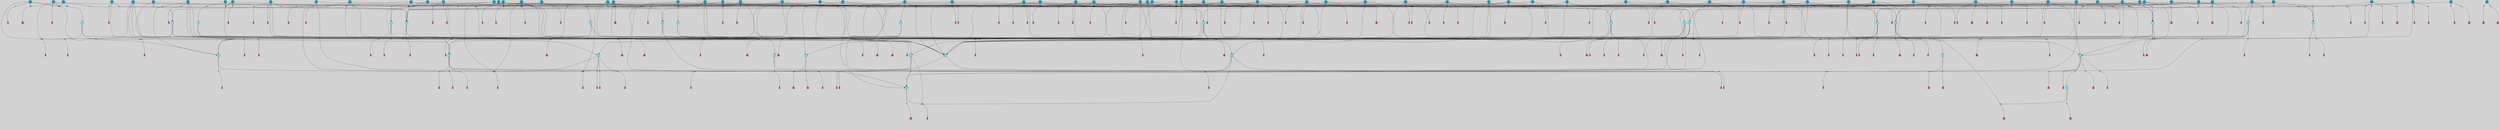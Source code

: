 // File exported with GEGELATI v1.3.1
// On the 2024-04-08 17:40:58
// With the File::TPGGraphDotExporter
digraph{
	graph[pad = "0.212, 0.055" bgcolor = lightgray]
	node[shape=circle style = filled label = ""]
		T3 [fillcolor="#66ddff"]
		T7 [fillcolor="#66ddff"]
		T9 [fillcolor="#66ddff"]
		T11 [fillcolor="#66ddff"]
		T24 [fillcolor="#66ddff"]
		T27 [fillcolor="#66ddff"]
		T54 [fillcolor="#66ddff"]
		T59 [fillcolor="#66ddff"]
		T95 [fillcolor="#66ddff"]
		T111 [fillcolor="#66ddff"]
		T129 [fillcolor="#66ddff"]
		T159 [fillcolor="#66ddff"]
		T176 [fillcolor="#66ddff"]
		T195 [fillcolor="#66ddff"]
		T212 [fillcolor="#66ddff"]
		T213 [fillcolor="#66ddff"]
		T229 [fillcolor="#66ddff"]
		T240 [fillcolor="#66ddff"]
		T242 [fillcolor="#66ddff"]
		T278 [fillcolor="#1199bb"]
		T284 [fillcolor="#1199bb"]
		T315 [fillcolor="#1199bb"]
		T321 [fillcolor="#66ddff"]
		T322 [fillcolor="#66ddff"]
		T323 [fillcolor="#66ddff"]
		T324 [fillcolor="#66ddff"]
		T325 [fillcolor="#66ddff"]
		T326 [fillcolor="#66ddff"]
		T327 [fillcolor="#66ddff"]
		T328 [fillcolor="#1199bb"]
		T330 [fillcolor="#1199bb"]
		T352 [fillcolor="#1199bb"]
		T353 [fillcolor="#66ddff"]
		T394 [fillcolor="#66ddff"]
		T395 [fillcolor="#1199bb"]
		T403 [fillcolor="#1199bb"]
		T415 [fillcolor="#1199bb"]
		T416 [fillcolor="#1199bb"]
		T421 [fillcolor="#1199bb"]
		T426 [fillcolor="#1199bb"]
		T273 [fillcolor="#1199bb"]
		T430 [fillcolor="#1199bb"]
		T434 [fillcolor="#1199bb"]
		T435 [fillcolor="#1199bb"]
		T437 [fillcolor="#66ddff"]
		T440 [fillcolor="#1199bb"]
		T441 [fillcolor="#1199bb"]
		T442 [fillcolor="#1199bb"]
		T445 [fillcolor="#1199bb"]
		T448 [fillcolor="#1199bb"]
		T450 [fillcolor="#1199bb"]
		T451 [fillcolor="#1199bb"]
		T453 [fillcolor="#1199bb"]
		T458 [fillcolor="#1199bb"]
		T459 [fillcolor="#1199bb"]
		T460 [fillcolor="#1199bb"]
		T304 [fillcolor="#1199bb"]
		T463 [fillcolor="#1199bb"]
		T464 [fillcolor="#1199bb"]
		T465 [fillcolor="#1199bb"]
		T466 [fillcolor="#1199bb"]
		T469 [fillcolor="#1199bb"]
		T470 [fillcolor="#1199bb"]
		T485 [fillcolor="#1199bb"]
		T486 [fillcolor="#1199bb"]
		T491 [fillcolor="#1199bb"]
		T500 [fillcolor="#1199bb"]
		T501 [fillcolor="#1199bb"]
		T507 [fillcolor="#66ddff"]
		T509 [fillcolor="#1199bb"]
		T510 [fillcolor="#1199bb"]
		T514 [fillcolor="#1199bb"]
		T518 [fillcolor="#1199bb"]
		T519 [fillcolor="#1199bb"]
		T529 [fillcolor="#1199bb"]
		T530 [fillcolor="#1199bb"]
		T531 [fillcolor="#1199bb"]
		T532 [fillcolor="#1199bb"]
		T540 [fillcolor="#1199bb"]
		T542 [fillcolor="#1199bb"]
		T544 [fillcolor="#1199bb"]
		T550 [fillcolor="#1199bb"]
		T551 [fillcolor="#1199bb"]
		T552 [fillcolor="#1199bb"]
		T553 [fillcolor="#1199bb"]
		T555 [fillcolor="#1199bb"]
		T556 [fillcolor="#1199bb"]
		T557 [fillcolor="#1199bb"]
		T561 [fillcolor="#1199bb"]
		T564 [fillcolor="#1199bb"]
		T565 [fillcolor="#1199bb"]
		T568 [fillcolor="#1199bb"]
		T577 [fillcolor="#1199bb"]
		T578 [fillcolor="#1199bb"]
		T581 [fillcolor="#1199bb"]
		T582 [fillcolor="#1199bb"]
		T583 [fillcolor="#1199bb"]
		T584 [fillcolor="#1199bb"]
		T585 [fillcolor="#1199bb"]
		T586 [fillcolor="#1199bb"]
		T587 [fillcolor="#1199bb"]
		T588 [fillcolor="#1199bb"]
		T589 [fillcolor="#1199bb"]
		T590 [fillcolor="#1199bb"]
		T591 [fillcolor="#1199bb"]
		T592 [fillcolor="#1199bb"]
		T593 [fillcolor="#1199bb"]
		T594 [fillcolor="#1199bb"]
		P6159 [fillcolor="#cccccc" shape=point] //6|
		I6159 [shape=box style=invis label="6|1&2|6#1|7&#92;n10|7&2|0#1|5&#92;n9|4&0|1#2|2&#92;n8|6&0|0#1|0&#92;n"]
		P6159 -> I6159[style=invis]
		A4502 [fillcolor="#ff3366" shape=box margin=0.03 width=0 height=0 label="3"]
		T3 -> P6159 -> A4502
		P6160 [fillcolor="#cccccc" shape=point] //3|
		I6160 [shape=box style=invis label="7|6&2|4#0|2&#92;n10|3&2|7#1|4&#92;n11|6&0|4#0|1&#92;n7|1&0|0#2|6&#92;n7|6&0|3#2|6&#92;n4|0&2|6#0|1&#92;n4|4&2|5#0|2&#92;n4|6&0|4#2|7&#92;n10|0&2|3#1|5&#92;n2|6&0|5#0|2&#92;n1|0&2|3#0|7&#92;n1|6&2|0#0|5&#92;n6|2&0|1#0|7&#92;n9|2&0|3#2|7&#92;n5|3&0|6#0|6&#92;n1|7&2|5#2|3&#92;n8|1&2|7#0|6&#92;n1|0&2|5#2|1&#92;n7|1&2|2#2|5&#92;n7|4&2|6#0|3&#92;n"]
		P6160 -> I6160[style=invis]
		A4503 [fillcolor="#ff3366" shape=box margin=0.03 width=0 height=0 label="4"]
		T3 -> P6160 -> A4503
		P6161 [fillcolor="#cccccc" shape=point] //-3|
		I6161 [shape=box style=invis label="1|6&2|7#0|7&#92;n10|2&0|7#1|3&#92;n9|6&2|7#2|2&#92;n5|3&0|7#0|7&#92;n1|6&2|3#0|0&#92;n2|3&2|3#2|2&#92;n5|1&2|6#0|6&#92;n"]
		P6161 -> I6161[style=invis]
		A4504 [fillcolor="#ff3366" shape=box margin=0.03 width=0 height=0 label="7"]
		T7 -> P6161 -> A4504
		P6162 [fillcolor="#cccccc" shape=point] //5|
		I6162 [shape=box style=invis label="0|5&2|3#0|1&#92;n0|6&2|1#2|4&#92;n6|2&2|6#0|7&#92;n7|4&0|3#0|1&#92;n5|4&0|7#1|6&#92;n9|1&0|5#2|2&#92;n6|3&2|3#1|7&#92;n11|7&2|4#1|6&#92;n2|5&0|1#0|0&#92;n4|7&0|0#0|2&#92;n6|2&0|6#0|0&#92;n2|1&2|6#2|4&#92;n10|0&2|0#1|0&#92;n6|6&2|4#0|6&#92;n"]
		P6162 -> I6162[style=invis]
		A4505 [fillcolor="#ff3366" shape=box margin=0.03 width=0 height=0 label="8"]
		T7 -> P6162 -> A4505
		P6163 [fillcolor="#cccccc" shape=point] //-6|
		I6163 [shape=box style=invis label="11|1&0|7#2|0&#92;n10|4&0|1#1|0&#92;n4|3&2|4#2|1&#92;n0|5&2|0#0|0&#92;n6|1&0|0#0|3&#92;n8|2&2|0#0|4&#92;n11|4&2|0#1|6&#92;n7|0&2|6#2|3&#92;n5|3&2|6#2|0&#92;n2|0&2|0#0|4&#92;n"]
		P6163 -> I6163[style=invis]
		A4506 [fillcolor="#ff3366" shape=box margin=0.03 width=0 height=0 label="9"]
		T9 -> P6163 -> A4506
		P6164 [fillcolor="#cccccc" shape=point] //2|
		I6164 [shape=box style=invis label="6|3&2|7#1|4&#92;n8|6&0|0#2|5&#92;n2|1&0|2#0|3&#92;n8|7&0|6#0|4&#92;n2|1&2|0#0|1&#92;n0|0&2|2#2|3&#92;n6|6&0|7#2|1&#92;n6|1&0|7#2|6&#92;n5|4&2|7#0|4&#92;n0|3&0|4#2|0&#92;n11|0&2|0#2|5&#92;n4|5&2|5#2|4&#92;n5|7&0|6#0|4&#92;n9|7&2|5#0|3&#92;n5|4&2|1#0|3&#92;n5|3&0|1#1|7&#92;n0|4&0|3#2|5&#92;n"]
		P6164 -> I6164[style=invis]
		A4507 [fillcolor="#ff3366" shape=box margin=0.03 width=0 height=0 label="10"]
		T9 -> P6164 -> A4507
		P6165 [fillcolor="#cccccc" shape=point] //6|
		I6165 [shape=box style=invis label="3|0&2|7#2|2&#92;n3|2&0|4#2|5&#92;n5|1&0|2#1|0&#92;n8|7&0|1#2|0&#92;n8|5&0|3#0|6&#92;n0|2&0|2#2|3&#92;n1|5&2|5#0|5&#92;n5|6&0|6#0|7&#92;n6|7&0|0#2|6&#92;n1|2&2|3#0|0&#92;n7|7&2|3#0|4&#92;n0|7&2|7#0|6&#92;n1|0&2|2#2|7&#92;n4|4&0|1#0|0&#92;n"]
		P6165 -> I6165[style=invis]
		A4508 [fillcolor="#ff3366" shape=box margin=0.03 width=0 height=0 label="11"]
		T11 -> P6165 -> A4508
		P6166 [fillcolor="#cccccc" shape=point] //-4|
		I6166 [shape=box style=invis label="4|1&0|4#2|6&#92;n1|2&2|2#2|0&#92;n1|2&2|0#0|6&#92;n8|4&2|3#2|5&#92;n5|5&2|1#1|0&#92;n"]
		P6166 -> I6166[style=invis]
		A4509 [fillcolor="#ff3366" shape=box margin=0.03 width=0 height=0 label="12"]
		T11 -> P6166 -> A4509
		P6167 [fillcolor="#cccccc" shape=point] //1|
		I6167 [shape=box style=invis label="5|1&0|6#2|7&#92;n2|4&0|4#2|2&#92;n0|6&0|5#0|4&#92;n10|6&2|5#1|6&#92;n9|3&0|1#1|7&#92;n10|3&2|2#1|0&#92;n5|0&0|0#2|1&#92;n11|3&2|3#1|5&#92;n10|3&0|1#1|0&#92;n2|4&0|1#0|1&#92;n0|2&0|3#2|4&#92;n9|2&2|1#2|5&#92;n11|7&2|6#2|6&#92;n"]
		P6167 -> I6167[style=invis]
		T24 -> P6167 -> T7
		P6168 [fillcolor="#cccccc" shape=point] //5|
		I6168 [shape=box style=invis label="3|0&2|0#0|1&#92;n3|0&0|7#0|1&#92;n5|3&0|2#2|6&#92;n4|4&2|4#2|6&#92;n11|2&0|7#1|6&#92;n2|7&2|2#2|5&#92;n9|3&2|6#2|7&#92;n7|7&0|0#0|4&#92;n6|1&2|4#2|3&#92;n5|4&2|0#1|6&#92;n1|3&0|7#0|4&#92;n"]
		P6168 -> I6168[style=invis]
		A4510 [fillcolor="#ff3366" shape=box margin=0.03 width=0 height=0 label="7"]
		T24 -> P6168 -> A4510
		P6169 [fillcolor="#cccccc" shape=point] //-2|
		I6169 [shape=box style=invis label="4|1&0|4#0|3&#92;n4|2&0|5#2|0&#92;n5|5&2|6#0|5&#92;n1|4&0|1#0|2&#92;n6|3&2|7#1|5&#92;n0|4&2|0#0|3&#92;n8|5&2|5#1|2&#92;n10|7&2|7#1|1&#92;n3|4&0|0#2|1&#92;n3|6&2|5#2|5&#92;n8|3&0|1#0|7&#92;n10|0&2|7#1|3&#92;n4|1&2|4#0|1&#92;n9|3&2|0#0|4&#92;n3|6&2|0#0|4&#92;n1|2&0|6#2|1&#92;n4|0&2|1#2|2&#92;n"]
		P6169 -> I6169[style=invis]
		A4511 [fillcolor="#ff3366" shape=box margin=0.03 width=0 height=0 label="14"]
		T24 -> P6169 -> A4511
		P6170 [fillcolor="#cccccc" shape=point] //2|
		I6170 [shape=box style=invis label="9|1&2|3#0|1&#92;n5|2&2|0#2|4&#92;n3|6&2|5#2|7&#92;n7|0&2|5#0|4&#92;n1|2&0|3#0|5&#92;n7|3&2|7#0|0&#92;n"]
		P6170 -> I6170[style=invis]
		A4512 [fillcolor="#ff3366" shape=box margin=0.03 width=0 height=0 label="2"]
		T27 -> P6170 -> A4512
		P6171 [fillcolor="#cccccc" shape=point] //-6|
		I6171 [shape=box style=invis label="7|5&0|4#0|4&#92;n11|0&2|5#2|1&#92;n"]
		P6171 -> I6171[style=invis]
		A4513 [fillcolor="#ff3366" shape=box margin=0.03 width=0 height=0 label="3"]
		T27 -> P6171 -> A4513
		T27 -> P6160
		P6172 [fillcolor="#cccccc" shape=point] //0|
		I6172 [shape=box style=invis label="2|5&0|1#0|6&#92;n6|1&2|2#2|7&#92;n8|0&0|3#1|4&#92;n4|3&2|5#2|4&#92;n8|1&2|4#0|0&#92;n6|6&0|1#2|6&#92;n11|7&2|4#2|5&#92;n6|2&2|4#0|2&#92;n8|5&2|4#2|4&#92;n2|1&2|1#2|2&#92;n2|7&2|5#2|6&#92;n9|7&0|5#0|4&#92;n1|2&0|5#2|6&#92;n4|2&2|3#2|7&#92;n3|3&2|1#0|2&#92;n"]
		P6172 -> I6172[style=invis]
		A4514 [fillcolor="#ff3366" shape=box margin=0.03 width=0 height=0 label="5"]
		T27 -> P6172 -> A4514
		P6173 [fillcolor="#cccccc" shape=point] //0|
		I6173 [shape=box style=invis label="4|0&0|3#2|7&#92;n10|2&0|3#1|7&#92;n3|5&0|2#0|3&#92;n4|5&0|0#2|1&#92;n10|7&2|0#1|2&#92;n5|3&2|3#1|6&#92;n9|5&2|0#0|4&#92;n5|4&2|7#0|2&#92;n10|3&2|7#1|4&#92;n7|2&0|1#2|6&#92;n8|6&0|5#0|5&#92;n8|7&2|3#0|5&#92;n2|6&2|4#0|0&#92;n"]
		P6173 -> I6173[style=invis]
		A4515 [fillcolor="#ff3366" shape=box margin=0.03 width=0 height=0 label="5"]
		T27 -> P6173 -> A4515
		P6174 [fillcolor="#cccccc" shape=point] //8|
		I6174 [shape=box style=invis label="9|0&0|1#2|0&#92;n10|1&2|5#1|4&#92;n8|2&2|6#0|4&#92;n2|4&2|5#2|3&#92;n4|2&2|2#0|2&#92;n7|5&0|2#0|0&#92;n8|2&2|1#1|3&#92;n8|7&0|7#2|1&#92;n1|1&0|0#0|7&#92;n5|6&2|5#1|0&#92;n6|6&2|5#0|0&#92;n11|4&0|3#2|6&#92;n4|2&2|4#0|7&#92;n5|6&0|1#2|0&#92;n11|3&0|2#0|7&#92;n"]
		P6174 -> I6174[style=invis]
		A4516 [fillcolor="#ff3366" shape=box margin=0.03 width=0 height=0 label="6"]
		T54 -> P6174 -> A4516
		T54 -> P6168
		P6175 [fillcolor="#cccccc" shape=point] //-10|
		I6175 [shape=box style=invis label="3|6&0|0#0|4&#92;n4|1&2|4#0|1&#92;n5|1&0|1#0|4&#92;n5|5&2|6#0|5&#92;n6|5&0|6#0|3&#92;n11|1&2|0#0|1&#92;n0|7&2|0#0|3&#92;n1|2&0|6#0|1&#92;n8|0&0|4#2|0&#92;n0|4&0|7#2|7&#92;n7|0&2|7#1|3&#92;n3|1&0|5#2|5&#92;n5|1&0|4#0|3&#92;n2|2&0|2#0|0&#92;n8|3&0|1#0|7&#92;n3|0&0|3#0|5&#92;n7|2&0|5#2|0&#92;n6|3&2|7#1|5&#92;n4|7&2|7#2|1&#92;n"]
		P6175 -> I6175[style=invis]
		A4517 [fillcolor="#ff3366" shape=box margin=0.03 width=0 height=0 label="14"]
		T54 -> P6175 -> A4517
		T54 -> P6162
		P6176 [fillcolor="#cccccc" shape=point] //8|
		I6176 [shape=box style=invis label="9|0&0|1#2|0&#92;n10|1&2|5#1|4&#92;n8|2&2|6#0|4&#92;n4|5&0|3#0|1&#92;n2|4&2|5#2|3&#92;n4|2&2|2#0|2&#92;n7|5&0|2#0|0&#92;n8|2&2|1#1|3&#92;n8|7&0|7#2|1&#92;n1|1&0|0#0|7&#92;n5|6&2|5#1|0&#92;n6|3&2|5#0|0&#92;n11|4&0|3#2|6&#92;n1|2&2|4#0|7&#92;n5|6&0|1#2|0&#92;n11|3&0|2#0|7&#92;n"]
		P6176 -> I6176[style=invis]
		A4518 [fillcolor="#ff3366" shape=box margin=0.03 width=0 height=0 label="6"]
		T59 -> P6176 -> A4518
		T59 -> P6168
		T59 -> P6163
		T59 -> P6168
		P6177 [fillcolor="#cccccc" shape=point] //4|
		I6177 [shape=box style=invis label="4|3&0|6#0|3&#92;n5|7&2|3#2|2&#92;n5|6&0|7#1|2&#92;n1|4&2|6#0|3&#92;n8|4&2|1#2|5&#92;n9|5&2|4#1|4&#92;n2|4&0|5#0|7&#92;n10|0&0|6#1|3&#92;n3|0&0|6#0|2&#92;n2|7&2|7#2|6&#92;n5|2&0|5#1|5&#92;n10|4&2|5#1|7&#92;n4|0&0|4#2|4&#92;n11|1&0|4#2|6&#92;n10|6&2|0#1|4&#92;n9|7&0|3#1|4&#92;n4|5&2|7#0|6&#92;n11|5&2|6#2|3&#92;n0|3&0|5#0|1&#92;n"]
		P6177 -> I6177[style=invis]
		A4519 [fillcolor="#ff3366" shape=box margin=0.03 width=0 height=0 label="13"]
		T95 -> P6177 -> A4519
		P6178 [fillcolor="#cccccc" shape=point] //8|
		I6178 [shape=box style=invis label="9|7&0|5#2|5&#92;n3|3&2|3#0|2&#92;n9|5&2|2#1|0&#92;n2|3&0|6#0|3&#92;n4|4&2|5#2|7&#92;n11|3&2|0#1|5&#92;n6|6&2|1#2|2&#92;n4|6&0|1#2|2&#92;n2|5&2|7#2|2&#92;n7|7&2|2#2|3&#92;n6|5&0|3#2|6&#92;n6|7&0|6#0|2&#92;n"]
		P6178 -> I6178[style=invis]
		A4520 [fillcolor="#ff3366" shape=box margin=0.03 width=0 height=0 label="14"]
		T95 -> P6178 -> A4520
		P6179 [fillcolor="#cccccc" shape=point] //2|
		I6179 [shape=box style=invis label="4|1&0|4#2|6&#92;n5|5&2|1#1|0&#92;n1|0&2|0#0|6&#92;n8|4&2|3#2|5&#92;n"]
		P6179 -> I6179[style=invis]
		T95 -> P6179 -> T11
		P6180 [fillcolor="#cccccc" shape=point] //-9|
		I6180 [shape=box style=invis label="2|0&2|0#2|1&#92;n4|4&2|4#2|6&#92;n9|1&0|3#1|7&#92;n5|3&0|2#2|6&#92;n2|7&2|2#2|5&#92;n5|4&2|0#1|6&#92;n3|0&0|7#0|1&#92;n1|3&0|7#0|4&#92;n11|6&2|2#0|7&#92;n7|7&0|0#0|4&#92;n11|0&0|7#1|6&#92;n9|3&2|6#2|7&#92;n"]
		P6180 -> I6180[style=invis]
		A4521 [fillcolor="#ff3366" shape=box margin=0.03 width=0 height=0 label="7"]
		T95 -> P6180 -> A4521
		P6181 [fillcolor="#cccccc" shape=point] //-8|
		I6181 [shape=box style=invis label="7|5&0|4#2|4&#92;n"]
		P6181 -> I6181[style=invis]
		A4522 [fillcolor="#ff3366" shape=box margin=0.03 width=0 height=0 label="3"]
		T95 -> P6181 -> A4522
		P6182 [fillcolor="#cccccc" shape=point] //-5|
		I6182 [shape=box style=invis label="0|0&2|3#0|2&#92;n10|5&0|6#1|3&#92;n7|3&0|6#2|3&#92;n3|4&0|6#0|6&#92;n10|5&0|2#1|1&#92;n5|0&0|1#0|3&#92;n6|6&2|5#1|5&#92;n7|4&0|2#1|7&#92;n5|7&0|1#2|5&#92;n1|5&0|0#0|3&#92;n7|5&2|1#2|6&#92;n9|0&0|2#0|0&#92;n4|0&2|4#0|0&#92;n4|6&0|0#2|3&#92;n3|1&0|6#2|5&#92;n7|7&2|1#2|3&#92;n9|4&2|2#0|6&#92;n"]
		P6182 -> I6182[style=invis]
		T111 -> P6182 -> T9
		P6183 [fillcolor="#cccccc" shape=point] //7|
		I6183 [shape=box style=invis label="7|4&2|1#2|0&#92;n4|1&2|4#2|3&#92;n5|0&2|0#2|2&#92;n6|1&2|4#2|6&#92;n"]
		P6183 -> I6183[style=invis]
		A4523 [fillcolor="#ff3366" shape=box margin=0.03 width=0 height=0 label="9"]
		T111 -> P6183 -> A4523
		P6184 [fillcolor="#cccccc" shape=point] //2|
		I6184 [shape=box style=invis label="3|0&2|0#0|1&#92;n11|2&0|7#1|6&#92;n8|7&2|4#0|5&#92;n5|3&0|2#2|6&#92;n4|4&2|4#2|6&#92;n3|0&0|7#0|1&#92;n2|7&2|2#2|5&#92;n9|3&2|6#2|7&#92;n7|7&0|0#0|4&#92;n6|1&2|4#1|3&#92;n5|4&2|0#1|6&#92;n1|3&0|7#0|4&#92;n"]
		P6184 -> I6184[style=invis]
		A4524 [fillcolor="#ff3366" shape=box margin=0.03 width=0 height=0 label="7"]
		T111 -> P6184 -> A4524
		T111 -> P6163
		T129 -> P6174
		T129 -> P6168
		P6185 [fillcolor="#cccccc" shape=point] //10|
		I6185 [shape=box style=invis label="4|5&2|7#2|1&#92;n1|7&2|3#0|6&#92;n3|5&2|2#0|3&#92;n10|3&0|7#1|4&#92;n7|1&0|4#2|6&#92;n10|2&0|3#1|7&#92;n9|5&2|0#0|4&#92;n4|0&0|3#2|7&#92;n11|4&2|6#1|2&#92;n5|4&2|7#0|2&#92;n2|6&2|4#0|0&#92;n6|5&0|7#2|1&#92;n5|3&2|3#1|6&#92;n10|7&2|0#1|2&#92;n"]
		P6185 -> I6185[style=invis]
		A4525 [fillcolor="#ff3366" shape=box margin=0.03 width=0 height=0 label="5"]
		T129 -> P6185 -> A4525
		P6186 [fillcolor="#cccccc" shape=point] //5|
		I6186 [shape=box style=invis label="9|4&2|3#1|3&#92;n0|4&2|4#0|5&#92;n6|1&2|6#2|5&#92;n4|0&0|5#2|0&#92;n"]
		P6186 -> I6186[style=invis]
		A4526 [fillcolor="#ff3366" shape=box margin=0.03 width=0 height=0 label="7"]
		T129 -> P6186 -> A4526
		P6187 [fillcolor="#cccccc" shape=point] //6|
		I6187 [shape=box style=invis label="9|4&2|7#0|6&#92;n8|4&0|1#1|0&#92;n1|3&0|0#2|1&#92;n2|4&0|6#2|2&#92;n5|1&2|5#0|7&#92;n3|0&0|3#2|6&#92;n2|2&2|6#0|2&#92;n8|4&0|4#2|2&#92;n5|1&2|4#0|3&#92;n9|4&0|6#0|6&#92;n5|0&2|2#1|5&#92;n11|7&0|0#1|1&#92;n0|4&0|3#0|3&#92;n7|7&2|4#2|5&#92;n1|5&0|1#2|1&#92;n"]
		P6187 -> I6187[style=invis]
		A4527 [fillcolor="#ff3366" shape=box margin=0.03 width=0 height=0 label="1"]
		T129 -> P6187 -> A4527
		P6188 [fillcolor="#cccccc" shape=point] //7|
		I6188 [shape=box style=invis label="7|0&2|1#2|0&#92;n9|7&2|1#1|7&#92;n8|2&0|1#1|0&#92;n6|6&0|2#1|1&#92;n2|2&0|5#0|0&#92;n5|7&0|0#2|1&#92;n5|1&2|5#1|5&#92;n4|7&2|4#2|3&#92;n10|5&2|2#1|5&#92;n1|3&2|2#2|0&#92;n10|2&2|6#1|5&#92;n"]
		P6188 -> I6188[style=invis]
		A4528 [fillcolor="#ff3366" shape=box margin=0.03 width=0 height=0 label="1"]
		T159 -> P6188 -> A4528
		P6189 [fillcolor="#cccccc" shape=point] //7|
		I6189 [shape=box style=invis label="7|4&2|7#0|4&#92;n4|6&0|1#2|5&#92;n2|1&2|3#0|0&#92;n4|3&2|0#0|1&#92;n0|0&2|7#2|7&#92;n7|7&0|5#2|3&#92;n5|0&2|1#2|2&#92;n10|0&0|4#1|2&#92;n4|4&0|7#0|0&#92;n6|7&0|2#0|1&#92;n1|4&2|5#0|4&#92;n"]
		P6189 -> I6189[style=invis]
		A4529 [fillcolor="#ff3366" shape=box margin=0.03 width=0 height=0 label="0"]
		T159 -> P6189 -> A4529
		P6190 [fillcolor="#cccccc" shape=point] //5|
		I6190 [shape=box style=invis label="0|5&2|3#0|1&#92;n0|6&2|1#2|4&#92;n6|2&2|6#0|7&#92;n9|0&2|7#1|1&#92;n7|4&0|3#0|1&#92;n11|7&2|4#1|6&#92;n9|1&0|5#2|2&#92;n5|4&0|7#1|6&#92;n2|5&0|1#0|0&#92;n4|7&0|0#0|2&#92;n6|2&0|6#0|0&#92;n2|1&2|6#2|4&#92;n10|0&0|0#1|0&#92;n6|6&2|4#0|6&#92;n"]
		P6190 -> I6190[style=invis]
		T159 -> P6190 -> T129
		P6191 [fillcolor="#cccccc" shape=point] //3|
		I6191 [shape=box style=invis label="4|7&0|7#2|7&#92;n11|5&2|6#0|2&#92;n5|5&2|6#2|0&#92;n3|2&0|6#0|3&#92;n10|2&2|5#1|5&#92;n9|4&2|3#1|5&#92;n2|5&2|7#2|4&#92;n11|3&2|5#1|0&#92;n7|0&0|7#2|1&#92;n1|2&0|5#0|1&#92;n"]
		P6191 -> I6191[style=invis]
		A4530 [fillcolor="#ff3366" shape=box margin=0.03 width=0 height=0 label="5"]
		T176 -> P6191 -> A4530
		P6192 [fillcolor="#cccccc" shape=point] //2|
		I6192 [shape=box style=invis label="7|1&0|6#0|1&#92;n5|2&2|5#1|6&#92;n10|1&2|1#1|1&#92;n4|7&0|4#2|2&#92;n11|7&0|4#2|7&#92;n5|0&0|5#1|7&#92;n8|2&0|5#2|4&#92;n10|0&2|6#1|6&#92;n5|1&0|1#2|3&#92;n1|6&2|0#0|1&#92;n9|6&2|2#1|4&#92;n3|4&2|3#0|0&#92;n10|1&0|1#1|0&#92;n2|2&0|1#2|1&#92;n3|1&2|7#0|3&#92;n"]
		P6192 -> I6192[style=invis]
		A4531 [fillcolor="#ff3366" shape=box margin=0.03 width=0 height=0 label="10"]
		T176 -> P6192 -> A4531
		P6193 [fillcolor="#cccccc" shape=point] //-1|
		I6193 [shape=box style=invis label="1|7&2|1#0|6&#92;n8|1&2|3#0|5&#92;n10|6&2|7#1|0&#92;n1|7&2|5#0|2&#92;n0|3&0|3#2|2&#92;n3|5&0|1#0|0&#92;n3|5&0|2#0|3&#92;n1|5&2|0#0|4&#92;n5|7&2|2#2|5&#92;n4|0&2|3#0|3&#92;n"]
		P6193 -> I6193[style=invis]
		T176 -> P6193 -> T3
		P6194 [fillcolor="#cccccc" shape=point] //-3|
		I6194 [shape=box style=invis label="6|3&2|4#1|4&#92;n5|3&0|1#1|7&#92;n2|1&0|2#2|3&#92;n8|7&0|6#0|4&#92;n2|1&2|0#0|1&#92;n0|0&2|2#2|3&#92;n6|1&0|7#2|6&#92;n5|7&0|2#0|4&#92;n0|3&0|4#2|0&#92;n11|0&2|0#2|5&#92;n6|0&2|0#1|4&#92;n8|6&0|2#2|5&#92;n5|4&2|1#0|3&#92;n9|7&2|5#0|3&#92;n5|4&2|7#0|4&#92;n"]
		P6194 -> I6194[style=invis]
		A4532 [fillcolor="#ff3366" shape=box margin=0.03 width=0 height=0 label="10"]
		T176 -> P6194 -> A4532
		P6195 [fillcolor="#cccccc" shape=point] //4|
		I6195 [shape=box style=invis label="7|1&0|6#0|1&#92;n5|2&2|5#1|6&#92;n10|1&2|1#1|1&#92;n9|6&2|2#1|4&#92;n4|7&0|4#2|2&#92;n9|6&0|4#1|1&#92;n10|0&2|6#1|6&#92;n5|1&0|1#2|3&#92;n1|6&2|0#0|1&#92;n8|2&0|5#2|4&#92;n3|4&2|3#0|0&#92;n10|1&0|5#1|0&#92;n2|2&0|1#2|1&#92;n3|1&2|7#0|3&#92;n"]
		P6195 -> I6195[style=invis]
		A4533 [fillcolor="#ff3366" shape=box margin=0.03 width=0 height=0 label="10"]
		T176 -> P6195 -> A4533
		P6196 [fillcolor="#cccccc" shape=point] //5|
		I6196 [shape=box style=invis label="3|0&2|0#2|1&#92;n3|0&0|7#0|1&#92;n5|3&0|2#2|6&#92;n4|4&2|4#2|6&#92;n5|4&2|0#1|6&#92;n2|7&2|2#2|5&#92;n1|3&0|7#0|4&#92;n11|6&2|2#0|7&#92;n7|7&0|0#0|4&#92;n6|1&2|4#2|3&#92;n11|0&0|7#1|6&#92;n9|3&2|6#2|7&#92;n"]
		P6196 -> I6196[style=invis]
		A4534 [fillcolor="#ff3366" shape=box margin=0.03 width=0 height=0 label="7"]
		T195 -> P6196 -> A4534
		P6197 [fillcolor="#cccccc" shape=point] //4|
		I6197 [shape=box style=invis label="7|1&0|6#0|1&#92;n6|7&2|7#1|7&#92;n10|1&2|1#1|1&#92;n9|6&2|2#1|4&#92;n4|7&0|4#2|2&#92;n9|6&0|5#1|1&#92;n10|0&2|6#1|6&#92;n5|1&0|1#2|3&#92;n10|1&0|5#1|0&#92;n3|4&2|3#0|0&#92;n8|2&0|5#2|4&#92;n1|6&2|0#0|0&#92;n2|3&0|1#2|6&#92;n5|2&2|2#1|6&#92;n2|2&0|1#2|1&#92;n3|1&2|7#0|3&#92;n6|7&2|3#0|4&#92;n"]
		P6197 -> I6197[style=invis]
		A4535 [fillcolor="#ff3366" shape=box margin=0.03 width=0 height=0 label="10"]
		T195 -> P6197 -> A4535
		P6198 [fillcolor="#cccccc" shape=point] //-4|
		I6198 [shape=box style=invis label="0|4&0|0#2|7&#92;n8|5&2|4#2|4&#92;n4|3&2|5#2|4&#92;n11|7&2|2#2|5&#92;n6|5&2|2#2|7&#92;n3|2&0|7#0|7&#92;n3|3&2|1#0|3&#92;n2|6&0|3#2|5&#92;n0|1&2|6#2|2&#92;n8|2&0|0#1|6&#92;n0|7&0|5#0|4&#92;n9|5&0|3#2|7&#92;n2|7&2|5#2|6&#92;n9|0&2|0#0|1&#92;n1|2&2|4#0|2&#92;n"]
		P6198 -> I6198[style=invis]
		T195 -> P6198 -> T27
		T195 -> P6189
		P6199 [fillcolor="#cccccc" shape=point] //6|
		I6199 [shape=box style=invis label="9|4&2|7#0|6&#92;n8|4&0|1#1|0&#92;n1|3&0|0#2|1&#92;n2|4&0|6#2|2&#92;n5|1&2|5#0|7&#92;n3|0&0|3#2|6&#92;n2|2&2|6#0|2&#92;n8|4&0|4#2|2&#92;n5|1&2|4#0|3&#92;n9|4&0|6#0|6&#92;n5|0&2|2#1|5&#92;n11|7&0|0#1|1&#92;n0|4&0|3#0|3&#92;n7|7&2|4#2|5&#92;n1|5&0|1#2|1&#92;n"]
		P6199 -> I6199[style=invis]
		A4536 [fillcolor="#ff3366" shape=box margin=0.03 width=0 height=0 label="1"]
		T212 -> P6199 -> A4536
		P6200 [fillcolor="#cccccc" shape=point] //5|
		I6200 [shape=box style=invis label="9|4&2|3#1|3&#92;n0|4&2|4#0|5&#92;n6|1&2|6#2|5&#92;n4|0&0|5#2|0&#92;n"]
		P6200 -> I6200[style=invis]
		A4537 [fillcolor="#ff3366" shape=box margin=0.03 width=0 height=0 label="7"]
		T212 -> P6200 -> A4537
		P6201 [fillcolor="#cccccc" shape=point] //5|
		I6201 [shape=box style=invis label="3|0&2|0#0|1&#92;n3|0&0|7#0|1&#92;n5|3&0|2#2|6&#92;n4|4&2|4#2|6&#92;n11|2&0|7#1|6&#92;n2|7&2|2#2|5&#92;n9|3&2|6#2|7&#92;n7|7&0|0#0|4&#92;n6|1&2|4#2|3&#92;n5|4&2|0#1|6&#92;n1|3&0|7#0|4&#92;n"]
		P6201 -> I6201[style=invis]
		A4538 [fillcolor="#ff3366" shape=box margin=0.03 width=0 height=0 label="7"]
		T212 -> P6201 -> A4538
		P6202 [fillcolor="#cccccc" shape=point] //8|
		I6202 [shape=box style=invis label="9|0&0|1#2|0&#92;n10|1&2|5#1|4&#92;n8|2&2|6#0|4&#92;n2|4&2|5#2|3&#92;n4|2&2|2#0|2&#92;n7|5&0|2#0|0&#92;n8|2&2|1#1|3&#92;n8|7&0|7#2|1&#92;n1|1&0|0#0|7&#92;n5|6&2|5#1|0&#92;n6|6&2|5#0|0&#92;n11|4&0|3#2|6&#92;n4|2&2|4#0|7&#92;n5|6&0|1#2|0&#92;n11|3&0|2#0|7&#92;n"]
		P6202 -> I6202[style=invis]
		A4539 [fillcolor="#ff3366" shape=box margin=0.03 width=0 height=0 label="6"]
		T212 -> P6202 -> A4539
		P6203 [fillcolor="#cccccc" shape=point] //10|
		I6203 [shape=box style=invis label="4|5&2|7#2|1&#92;n1|7&2|3#0|6&#92;n3|5&2|2#0|3&#92;n10|3&0|7#1|4&#92;n7|1&0|4#2|6&#92;n10|2&0|3#1|7&#92;n9|5&2|0#0|4&#92;n4|0&0|3#2|7&#92;n11|4&2|6#1|2&#92;n5|4&2|7#0|2&#92;n2|6&2|4#0|0&#92;n6|5&0|7#2|1&#92;n5|3&2|3#1|6&#92;n10|7&2|0#1|2&#92;n"]
		P6203 -> I6203[style=invis]
		A4540 [fillcolor="#ff3366" shape=box margin=0.03 width=0 height=0 label="5"]
		T212 -> P6203 -> A4540
		P6204 [fillcolor="#cccccc" shape=point] //6|
		I6204 [shape=box style=invis label="9|4&2|7#0|6&#92;n8|4&0|1#1|0&#92;n1|3&0|0#2|1&#92;n2|4&0|6#2|2&#92;n5|1&2|5#0|7&#92;n3|0&0|3#2|6&#92;n2|2&2|6#0|2&#92;n8|4&0|4#2|2&#92;n5|1&2|4#0|3&#92;n9|4&0|6#0|6&#92;n5|0&2|2#1|5&#92;n11|7&0|0#1|1&#92;n0|4&0|3#0|3&#92;n7|7&2|4#2|5&#92;n1|5&0|1#2|1&#92;n"]
		P6204 -> I6204[style=invis]
		A4541 [fillcolor="#ff3366" shape=box margin=0.03 width=0 height=0 label="1"]
		T213 -> P6204 -> A4541
		P6205 [fillcolor="#cccccc" shape=point] //5|
		I6205 [shape=box style=invis label="9|4&2|3#1|3&#92;n0|4&2|4#0|5&#92;n6|1&2|6#2|5&#92;n4|0&0|5#2|0&#92;n"]
		P6205 -> I6205[style=invis]
		A4542 [fillcolor="#ff3366" shape=box margin=0.03 width=0 height=0 label="7"]
		T213 -> P6205 -> A4542
		P6206 [fillcolor="#cccccc" shape=point] //8|
		I6206 [shape=box style=invis label="9|0&0|1#2|0&#92;n10|1&2|5#1|4&#92;n8|2&2|6#0|4&#92;n2|4&2|5#2|3&#92;n4|2&2|2#0|2&#92;n7|5&0|2#0|0&#92;n8|2&2|1#1|3&#92;n8|7&0|7#2|1&#92;n1|1&0|0#0|7&#92;n5|6&2|5#1|0&#92;n6|6&2|5#0|0&#92;n11|4&0|3#2|6&#92;n4|2&2|4#0|7&#92;n5|6&0|1#2|0&#92;n11|3&0|2#0|7&#92;n"]
		P6206 -> I6206[style=invis]
		A4543 [fillcolor="#ff3366" shape=box margin=0.03 width=0 height=0 label="6"]
		T213 -> P6206 -> A4543
		P6207 [fillcolor="#cccccc" shape=point] //10|
		I6207 [shape=box style=invis label="4|5&2|7#2|1&#92;n1|7&2|3#0|6&#92;n3|5&2|2#0|3&#92;n10|3&0|7#1|4&#92;n7|1&0|4#2|6&#92;n10|2&0|3#1|7&#92;n9|5&2|0#0|4&#92;n4|0&0|3#2|7&#92;n11|4&2|6#1|2&#92;n5|4&2|7#0|2&#92;n2|6&2|4#0|0&#92;n6|5&0|7#2|1&#92;n5|3&2|3#1|6&#92;n10|7&2|0#1|2&#92;n"]
		P6207 -> I6207[style=invis]
		A4544 [fillcolor="#ff3366" shape=box margin=0.03 width=0 height=0 label="5"]
		T213 -> P6207 -> A4544
		P6208 [fillcolor="#cccccc" shape=point] //5|
		I6208 [shape=box style=invis label="3|0&2|0#0|1&#92;n3|0&0|7#0|1&#92;n5|3&0|2#2|6&#92;n4|4&2|4#2|6&#92;n11|2&0|7#1|6&#92;n2|7&2|2#2|5&#92;n9|3&2|6#2|7&#92;n7|7&0|0#0|4&#92;n6|1&2|4#2|3&#92;n5|4&2|0#1|6&#92;n1|3&0|7#0|4&#92;n"]
		P6208 -> I6208[style=invis]
		A4545 [fillcolor="#ff3366" shape=box margin=0.03 width=0 height=0 label="7"]
		T213 -> P6208 -> A4545
		P6209 [fillcolor="#cccccc" shape=point] //-2|
		I6209 [shape=box style=invis label="5|2&2|0#2|4&#92;n9|1&2|3#0|1&#92;n3|6&2|5#2|7&#92;n7|0&2|1#0|4&#92;n1|2&0|3#0|5&#92;n7|3&2|7#0|0&#92;n"]
		P6209 -> I6209[style=invis]
		A4546 [fillcolor="#ff3366" shape=box margin=0.03 width=0 height=0 label="2"]
		T229 -> P6209 -> A4546
		P6210 [fillcolor="#cccccc" shape=point] //9|
		I6210 [shape=box style=invis label="7|1&2|2#2|5&#92;n1|0&2|5#2|1&#92;n11|6&0|4#0|1&#92;n10|6&0|3#1|6&#92;n7|1&0|0#2|6&#92;n4|0&2|6#0|1&#92;n4|6&0|4#2|7&#92;n10|0&2|3#1|0&#92;n1|0&2|3#0|7&#92;n1|6&2|0#0|5&#92;n6|2&0|1#0|7&#92;n9|2&0|3#2|7&#92;n5|3&0|6#0|6&#92;n3|1&0|3#0|5&#92;n1|7&2|5#2|3&#92;n8|1&2|7#0|6&#92;n10|3&2|0#1|4&#92;n7|6&2|4#0|2&#92;n7|4&2|6#0|3&#92;n"]
		P6210 -> I6210[style=invis]
		T229 -> P6210 -> T7
		P6211 [fillcolor="#cccccc" shape=point] //2|
		I6211 [shape=box style=invis label="8|6&0|2#0|5&#92;n10|5&2|3#1|7&#92;n5|6&0|1#2|5&#92;n11|3&0|0#2|2&#92;n0|3&2|1#0|6&#92;n9|7&2|6#0|1&#92;n4|6&2|7#0|2&#92;n8|0&0|6#2|0&#92;n11|2&0|7#0|1&#92;n3|7&2|4#0|7&#92;n5|1&0|1#0|6&#92;n7|6&2|7#2|4&#92;n6|1&0|3#0|2&#92;n6|6&2|5#1|2&#92;n8|5&0|2#0|0&#92;n0|2&0|3#0|0&#92;n2|5&2|5#2|1&#92;n10|4&0|1#1|0&#92;n4|3&2|5#0|4&#92;n"]
		P6211 -> I6211[style=invis]
		A4547 [fillcolor="#ff3366" shape=box margin=0.03 width=0 height=0 label="11"]
		T229 -> P6211 -> A4547
		P6212 [fillcolor="#cccccc" shape=point] //-7|
		I6212 [shape=box style=invis label="11|2&2|6#1|1&#92;n2|3&0|6#2|3&#92;n10|0&0|2#1|4&#92;n"]
		P6212 -> I6212[style=invis]
		T229 -> P6212 -> T111
		P6213 [fillcolor="#cccccc" shape=point] //-1|
		I6213 [shape=box style=invis label="6|4&0|4#2|4&#92;n4|5&2|5#2|4&#92;n9|7&2|5#0|3&#92;n3|7&2|6#0|6&#92;n8|7&0|6#0|4&#92;n2|1&2|0#0|1&#92;n8|6&0|0#2|5&#92;n2|1&0|2#0|3&#92;n6|1&0|7#2|6&#92;n6|3&0|1#1|6&#92;n5|4&2|7#0|4&#92;n0|7&0|4#2|0&#92;n11|0&2|0#2|5&#92;n3|7&2|0#2|7&#92;n8|3&2|7#1|4&#92;n5|7&0|6#0|4&#92;n0|0&2|3#2|3&#92;n5|4&2|1#0|3&#92;n0|4&0|3#2|5&#92;n"]
		P6213 -> I6213[style=invis]
		A4548 [fillcolor="#ff3366" shape=box margin=0.03 width=0 height=0 label="10"]
		T229 -> P6213 -> A4548
		P6214 [fillcolor="#cccccc" shape=point] //5|
		I6214 [shape=box style=invis label="1|6&2|7#0|7&#92;n9|2&2|7#2|2&#92;n10|2&0|7#1|3&#92;n5|3&0|7#0|7&#92;n7|0&2|7#2|2&#92;n1|6&2|3#0|0&#92;n2|3&2|3#2|2&#92;n"]
		P6214 -> I6214[style=invis]
		A4549 [fillcolor="#ff3366" shape=box margin=0.03 width=0 height=0 label="7"]
		T240 -> P6214 -> A4549
		P6215 [fillcolor="#cccccc" shape=point] //-8|
		I6215 [shape=box style=invis label="7|5&0|2#2|1&#92;n1|0&2|6#0|0&#92;n7|1&2|6#1|1&#92;n8|7&0|3#1|6&#92;n3|7&2|3#2|4&#92;n"]
		P6215 -> I6215[style=invis]
		A4550 [fillcolor="#ff3366" shape=box margin=0.03 width=0 height=0 label="2"]
		T240 -> P6215 -> A4550
		P6216 [fillcolor="#cccccc" shape=point] //-3|
		I6216 [shape=box style=invis label="1|1&2|1#0|1&#92;n1|4&0|0#2|4&#92;n11|0&2|3#0|2&#92;n11|6&0|4#0|1&#92;n5|2&0|6#1|5&#92;n3|7&2|6#2|7&#92;n7|7&0|1#2|1&#92;n9|5&2|2#2|0&#92;n6|5&2|6#1|4&#92;n0|7&0|5#2|4&#92;n8|1&0|0#2|3&#92;n0|5&0|3#0|5&#92;n2|0&2|4#0|5&#92;n7|5&2|7#1|3&#92;n8|3&0|0#1|2&#92;n"]
		P6216 -> I6216[style=invis]
		A4551 [fillcolor="#ff3366" shape=box margin=0.03 width=0 height=0 label="1"]
		T240 -> P6216 -> A4551
		P6217 [fillcolor="#cccccc" shape=point] //-9|
		I6217 [shape=box style=invis label="4|7&2|6#0|5&#92;n11|3&0|2#2|6&#92;n10|2&2|4#1|6&#92;n3|0&2|6#2|7&#92;n4|3&0|5#0|7&#92;n2|3&0|7#0|7&#92;n10|6&0|7#1|5&#92;n10|1&2|2#1|1&#92;n1|7&0|3#2|6&#92;n"]
		P6217 -> I6217[style=invis]
		A4552 [fillcolor="#ff3366" shape=box margin=0.03 width=0 height=0 label="4"]
		T242 -> P6217 -> A4552
		P6218 [fillcolor="#cccccc" shape=point] //7|
		I6218 [shape=box style=invis label="7|2&0|4#1|3&#92;n7|7&0|0#0|4&#92;n4|4&2|4#2|6&#92;n2|3&2|2#2|5&#92;n8|0&0|2#2|1&#92;n9|3&2|6#2|7&#92;n6|4&2|4#2|3&#92;n3|3&2|0#0|1&#92;n6|4&2|0#1|6&#92;n5|3&0|7#0|4&#92;n"]
		P6218 -> I6218[style=invis]
		A4553 [fillcolor="#ff3366" shape=box margin=0.03 width=0 height=0 label="7"]
		T242 -> P6218 -> A4553
		P6219 [fillcolor="#cccccc" shape=point] //2|
		I6219 [shape=box style=invis label="4|5&2|7#2|1&#92;n1|7&2|3#0|6&#92;n3|5&2|2#0|3&#92;n10|3&2|7#1|4&#92;n7|1&0|4#2|6&#92;n4|0&0|3#2|7&#92;n9|5&2|0#0|4&#92;n10|2&0|3#1|7&#92;n11|4&2|6#1|2&#92;n10|3&2|1#1|6&#92;n5|4&2|7#0|2&#92;n2|6&2|4#0|0&#92;n6|5&0|7#2|1&#92;n5|3&2|3#1|6&#92;n10|7&2|0#1|2&#92;n"]
		P6219 -> I6219[style=invis]
		A4554 [fillcolor="#ff3366" shape=box margin=0.03 width=0 height=0 label="5"]
		T242 -> P6219 -> A4554
		P6220 [fillcolor="#cccccc" shape=point] //7|
		I6220 [shape=box style=invis label="8|4&2|1#2|5&#92;n4|1&2|7#2|1&#92;n11|5&2|6#0|3&#92;n10|4&2|5#1|7&#92;n4|0&0|4#2|4&#92;n4|5&2|7#0|6&#92;n9|5&2|4#0|4&#92;n2|4&0|5#0|7&#92;n1|4&2|6#0|3&#92;n2|7&2|7#2|6&#92;n3|0&0|6#0|2&#92;n10|0&2|6#1|3&#92;n4|4&0|6#0|7&#92;n10|6&2|0#1|4&#92;n5|4&2|6#1|1&#92;n9|7&0|3#0|4&#92;n5|6&0|7#1|2&#92;n5|7&2|3#2|2&#92;n0|3&0|5#0|1&#92;n"]
		P6220 -> I6220[style=invis]
		T242 -> P6220 -> T9
		T278 -> P6177
		P6221 [fillcolor="#cccccc" shape=point] //1|
		I6221 [shape=box style=invis label="0|4&0|1#0|1&#92;n10|5&2|5#1|6&#92;n7|7&2|5#2|2&#92;n9|5&0|7#2|7&#92;n8|4&0|3#2|7&#92;n11|0&2|3#0|5&#92;n7|0&0|0#0|1&#92;n4|2&0|4#0|5&#92;n5|1&0|6#2|7&#92;n11|3&0|7#1|3&#92;n"]
		P6221 -> I6221[style=invis]
		T278 -> P6221 -> T7
		P6222 [fillcolor="#cccccc" shape=point] //-3|
		I6222 [shape=box style=invis label="4|5&0|0#0|0&#92;n4|7&0|0#0|2&#92;n0|6&2|1#2|4&#92;n9|1&0|5#2|2&#92;n10|0&2|0#1|0&#92;n6|6&2|4#0|6&#92;n2|5&0|1#0|0&#92;n6|3&2|3#1|7&#92;n11|7&2|4#1|6&#92;n6|2&2|6#0|1&#92;n6|2&0|0#0|0&#92;n9|1&2|6#2|4&#92;n10|4&0|3#1|1&#92;n5|4&2|7#1|6&#92;n"]
		P6222 -> I6222[style=invis]
		T278 -> P6222 -> T95
		P6223 [fillcolor="#cccccc" shape=point] //-2|
		I6223 [shape=box style=invis label="3|0&2|0#0|1&#92;n4|1&0|3#2|2&#92;n11|2&0|7#1|6&#92;n8|7&2|4#0|5&#92;n6|1&2|4#1|3&#92;n4|4&2|4#2|6&#92;n3|0&0|7#0|1&#92;n9|3&2|6#2|7&#92;n7|7&0|0#0|4&#92;n5|3&0|2#2|6&#92;n5|4&2|0#1|6&#92;n1|3&0|7#0|4&#92;n"]
		P6223 -> I6223[style=invis]
		A4555 [fillcolor="#ff3366" shape=box margin=0.03 width=0 height=0 label="7"]
		T284 -> P6223 -> A4555
		P6224 [fillcolor="#cccccc" shape=point] //-3|
		I6224 [shape=box style=invis label="8|4&0|1#1|0&#92;n7|4&0|6#0|0&#92;n3|6&0|6#2|2&#92;n9|4&0|0#2|7&#92;n0|7&2|7#2|7&#92;n0|2&2|7#0|5&#92;n6|3&0|3#0|7&#92;n11|6&0|0#2|2&#92;n2|0&2|3#2|2&#92;n10|1&0|6#1|3&#92;n2|5&0|0#0|1&#92;n4|3&0|1#2|5&#92;n1|6&2|0#0|0&#92;n"]
		P6224 -> I6224[style=invis]
		A4556 [fillcolor="#ff3366" shape=box margin=0.03 width=0 height=0 label="1"]
		T284 -> P6224 -> A4556
		P6225 [fillcolor="#cccccc" shape=point] //5|
		I6225 [shape=box style=invis label="3|0&2|0#0|1&#92;n3|0&0|7#0|3&#92;n5|3&0|2#2|6&#92;n4|4&2|4#2|6&#92;n11|2&0|7#1|6&#92;n9|3&2|6#2|7&#92;n2|7&2|2#2|5&#92;n7|7&0|0#0|4&#92;n6|1&2|4#2|3&#92;n1|3&0|7#0|4&#92;n"]
		P6225 -> I6225[style=invis]
		A4557 [fillcolor="#ff3366" shape=box margin=0.03 width=0 height=0 label="7"]
		T284 -> P6225 -> A4557
		P6226 [fillcolor="#cccccc" shape=point] //-5|
		I6226 [shape=box style=invis label="10|6&2|5#1|6&#92;n9|3&0|1#1|7&#92;n2|4&0|1#0|1&#92;n11|3&0|7#1|6&#92;n5|1&0|6#2|7&#92;n8|0&0|0#0|1&#92;n0|6&0|7#0|4&#92;n6|7&2|6#2|6&#92;n11|0&2|3#0|5&#92;n"]
		P6226 -> I6226[style=invis]
		T284 -> P6226 -> T7
		P6227 [fillcolor="#cccccc" shape=point] //-5|
		I6227 [shape=box style=invis label="8|4&0|1#1|4&#92;n11|6&0|0#2|2&#92;n8|5&2|4#1|1&#92;n9|4&0|0#2|7&#92;n3|7&0|7#2|7&#92;n2|5&0|0#0|1&#92;n6|3&0|3#0|7&#92;n3|6&0|6#2|2&#92;n2|0&2|3#2|2&#92;n2|2&2|1#2|3&#92;n6|0&2|3#0|3&#92;n10|1&0|6#1|3&#92;n"]
		P6227 -> I6227[style=invis]
		A4558 [fillcolor="#ff3366" shape=box margin=0.03 width=0 height=0 label="1"]
		T284 -> P6227 -> A4558
		P6228 [fillcolor="#cccccc" shape=point] //5|
		I6228 [shape=box style=invis label="11|7&2|0#1|7&#92;n1|5&2|4#2|4&#92;n4|3&0|1#0|5&#92;n1|6&0|0#0|4&#92;n8|6&2|4#0|0&#92;n4|0&2|0#0|5&#92;n10|4&2|0#1|0&#92;n4|4&0|5#0|1&#92;n0|7&2|1#0|5&#92;n0|6&2|3#2|0&#92;n9|6&2|5#1|3&#92;n"]
		P6228 -> I6228[style=invis]
		T315 -> P6228 -> T195
		T315 -> P6217
		T315 -> P6218
		P6229 [fillcolor="#cccccc" shape=point] //-6|
		I6229 [shape=box style=invis label="9|0&2|0#0|1&#92;n3|2&0|2#0|3&#92;n5|4&0|5#1|7&#92;n2|1&0|4#0|3&#92;n9|2&2|0#2|4&#92;n7|6&0|4#0|2&#92;n2|3&0|6#2|6&#92;n1|2&0|3#2|0&#92;n"]
		P6229 -> I6229[style=invis]
		T315 -> P6229 -> T54
		P6230 [fillcolor="#cccccc" shape=point] //-2|
		I6230 [shape=box style=invis label="1|3&0|2#0|7&#92;n6|1&0|7#0|0&#92;n6|1&2|4#1|7&#92;n3|0&2|3#0|3&#92;n0|2&0|7#2|6&#92;n"]
		P6230 -> I6230[style=invis]
		T315 -> P6230 -> T195
		P6231 [fillcolor="#cccccc" shape=point] //-9|
		I6231 [shape=box style=invis label="2|0&2|0#2|1&#92;n4|4&2|4#2|6&#92;n9|1&0|3#1|7&#92;n5|3&0|2#2|6&#92;n2|7&2|2#2|5&#92;n5|4&2|0#1|6&#92;n3|0&0|7#0|1&#92;n1|3&0|7#0|4&#92;n11|6&2|2#0|7&#92;n7|7&0|0#0|4&#92;n11|0&0|7#1|6&#92;n9|3&2|6#2|7&#92;n"]
		P6231 -> I6231[style=invis]
		A4559 [fillcolor="#ff3366" shape=box margin=0.03 width=0 height=0 label="7"]
		T321 -> P6231 -> A4559
		P6232 [fillcolor="#cccccc" shape=point] //-4|
		I6232 [shape=box style=invis label="4|1&0|4#2|6&#92;n1|2&2|2#2|0&#92;n1|2&2|0#0|6&#92;n8|4&2|3#2|5&#92;n5|5&2|1#1|0&#92;n"]
		P6232 -> I6232[style=invis]
		A4560 [fillcolor="#ff3366" shape=box margin=0.03 width=0 height=0 label="12"]
		T322 -> P6232 -> A4560
		P6233 [fillcolor="#cccccc" shape=point] //8|
		I6233 [shape=box style=invis label="9|7&0|5#2|5&#92;n3|3&2|3#0|2&#92;n9|5&2|2#1|0&#92;n2|3&0|6#0|3&#92;n4|4&2|5#2|7&#92;n11|3&2|0#1|5&#92;n6|6&2|1#2|2&#92;n4|6&0|1#2|2&#92;n2|5&2|7#2|2&#92;n7|7&2|2#2|3&#92;n6|5&0|3#2|6&#92;n6|7&0|6#0|2&#92;n"]
		P6233 -> I6233[style=invis]
		A4561 [fillcolor="#ff3366" shape=box margin=0.03 width=0 height=0 label="14"]
		T321 -> P6233 -> A4561
		P6234 [fillcolor="#cccccc" shape=point] //-8|
		I6234 [shape=box style=invis label="7|5&0|4#2|4&#92;n"]
		P6234 -> I6234[style=invis]
		A4562 [fillcolor="#ff3366" shape=box margin=0.03 width=0 height=0 label="3"]
		T321 -> P6234 -> A4562
		P6235 [fillcolor="#cccccc" shape=point] //4|
		I6235 [shape=box style=invis label="4|3&0|6#0|3&#92;n5|7&2|3#2|2&#92;n5|6&0|7#1|2&#92;n1|4&2|6#0|3&#92;n8|4&2|1#2|5&#92;n9|5&2|4#1|4&#92;n2|4&0|5#0|7&#92;n10|0&0|6#1|3&#92;n3|0&0|6#0|2&#92;n2|7&2|7#2|6&#92;n5|2&0|5#1|5&#92;n10|4&2|5#1|7&#92;n4|0&0|4#2|4&#92;n11|1&0|4#2|6&#92;n10|6&2|0#1|4&#92;n9|7&0|3#1|4&#92;n4|5&2|7#0|6&#92;n11|5&2|6#2|3&#92;n0|3&0|5#0|1&#92;n"]
		P6235 -> I6235[style=invis]
		A4563 [fillcolor="#ff3366" shape=box margin=0.03 width=0 height=0 label="13"]
		T321 -> P6235 -> A4563
		P6236 [fillcolor="#cccccc" shape=point] //-3|
		I6236 [shape=box style=invis label="4|5&0|0#0|0&#92;n4|7&0|0#0|2&#92;n0|6&2|1#2|4&#92;n9|1&0|5#2|2&#92;n10|0&2|0#1|0&#92;n6|6&2|4#0|6&#92;n2|5&0|1#0|0&#92;n6|3&2|3#1|7&#92;n11|7&2|4#1|6&#92;n6|2&2|6#0|1&#92;n6|2&0|0#0|0&#92;n9|1&2|6#2|4&#92;n10|4&0|3#1|1&#92;n5|4&2|7#1|6&#92;n"]
		P6236 -> I6236[style=invis]
		T324 -> P6236 -> T321
		P6237 [fillcolor="#cccccc" shape=point] //2|
		I6237 [shape=box style=invis label="4|1&0|4#2|6&#92;n5|5&2|1#1|0&#92;n1|0&2|0#0|6&#92;n8|4&2|3#2|5&#92;n"]
		P6237 -> I6237[style=invis]
		T321 -> P6237 -> T322
		P6238 [fillcolor="#cccccc" shape=point] //5|
		I6238 [shape=box style=invis label="0|5&2|3#0|1&#92;n0|6&2|1#2|4&#92;n6|2&2|6#0|7&#92;n7|4&0|3#0|1&#92;n5|4&0|7#1|6&#92;n9|1&0|5#2|2&#92;n6|3&2|3#1|7&#92;n11|7&2|4#1|6&#92;n2|5&0|1#0|0&#92;n4|7&0|0#0|2&#92;n6|2&0|6#0|0&#92;n2|1&2|6#2|4&#92;n10|0&2|0#1|0&#92;n6|6&2|4#0|6&#92;n"]
		P6238 -> I6238[style=invis]
		A4564 [fillcolor="#ff3366" shape=box margin=0.03 width=0 height=0 label="8"]
		T323 -> P6238 -> A4564
		P6239 [fillcolor="#cccccc" shape=point] //-3|
		I6239 [shape=box style=invis label="1|6&2|7#0|7&#92;n10|2&0|7#1|3&#92;n9|6&2|7#2|2&#92;n5|3&0|7#0|7&#92;n1|6&2|3#0|0&#92;n2|3&2|3#2|2&#92;n5|1&2|6#0|6&#92;n"]
		P6239 -> I6239[style=invis]
		A4565 [fillcolor="#ff3366" shape=box margin=0.03 width=0 height=0 label="7"]
		T323 -> P6239 -> A4565
		P6240 [fillcolor="#cccccc" shape=point] //1|
		I6240 [shape=box style=invis label="0|4&0|1#0|1&#92;n10|5&2|5#1|6&#92;n7|7&2|5#2|2&#92;n9|5&0|7#2|7&#92;n8|4&0|3#2|7&#92;n11|0&2|3#0|5&#92;n7|0&0|0#0|1&#92;n4|2&0|4#0|5&#92;n5|1&0|6#2|7&#92;n11|3&0|7#1|3&#92;n"]
		P6240 -> I6240[style=invis]
		T324 -> P6240 -> T323
		P6241 [fillcolor="#cccccc" shape=point] //6|
		I6241 [shape=box style=invis label="3|0&2|7#2|2&#92;n3|2&0|4#2|5&#92;n5|1&0|2#1|0&#92;n8|7&0|1#2|0&#92;n8|5&0|3#0|6&#92;n0|2&0|2#2|3&#92;n1|5&2|5#0|5&#92;n5|6&0|6#0|7&#92;n6|7&0|0#2|6&#92;n1|2&2|3#0|0&#92;n7|7&2|3#0|4&#92;n0|7&2|7#0|6&#92;n1|0&2|2#2|7&#92;n4|4&0|1#0|0&#92;n"]
		P6241 -> I6241[style=invis]
		A4566 [fillcolor="#ff3366" shape=box margin=0.03 width=0 height=0 label="11"]
		T322 -> P6241 -> A4566
		P6242 [fillcolor="#cccccc" shape=point] //4|
		I6242 [shape=box style=invis label="4|3&0|6#0|3&#92;n5|7&2|3#2|2&#92;n5|6&0|7#1|2&#92;n1|4&2|6#0|3&#92;n8|4&2|1#2|5&#92;n9|5&2|4#1|4&#92;n2|4&0|5#0|7&#92;n10|0&0|6#1|3&#92;n3|0&0|6#0|2&#92;n2|7&2|7#2|6&#92;n5|2&0|5#1|5&#92;n10|4&2|5#1|7&#92;n4|0&0|4#2|4&#92;n11|1&0|4#2|6&#92;n10|6&2|0#1|4&#92;n9|7&0|3#1|4&#92;n4|5&2|7#0|6&#92;n11|5&2|6#2|3&#92;n0|3&0|5#0|1&#92;n"]
		P6242 -> I6242[style=invis]
		A4567 [fillcolor="#ff3366" shape=box margin=0.03 width=0 height=0 label="13"]
		T324 -> P6242 -> A4567
		P6243 [fillcolor="#cccccc" shape=point] //-9|
		I6243 [shape=box style=invis label="2|0&2|0#2|1&#92;n4|4&2|4#2|6&#92;n9|1&0|3#1|7&#92;n5|3&0|2#2|6&#92;n2|7&2|2#2|5&#92;n5|4&2|0#1|6&#92;n3|0&0|7#0|1&#92;n1|3&0|7#0|4&#92;n11|6&2|2#0|7&#92;n7|7&0|0#0|4&#92;n11|0&0|7#1|6&#92;n9|3&2|6#2|7&#92;n"]
		P6243 -> I6243[style=invis]
		A4568 [fillcolor="#ff3366" shape=box margin=0.03 width=0 height=0 label="7"]
		T326 -> P6243 -> A4568
		P6244 [fillcolor="#cccccc" shape=point] //-4|
		I6244 [shape=box style=invis label="4|1&0|4#2|6&#92;n1|2&2|2#2|0&#92;n1|2&2|0#0|6&#92;n8|4&2|3#2|5&#92;n5|5&2|1#1|0&#92;n"]
		P6244 -> I6244[style=invis]
		A4569 [fillcolor="#ff3366" shape=box margin=0.03 width=0 height=0 label="12"]
		T325 -> P6244 -> A4569
		P6245 [fillcolor="#cccccc" shape=point] //6|
		I6245 [shape=box style=invis label="3|0&2|7#2|2&#92;n3|2&0|4#2|5&#92;n5|1&0|2#1|0&#92;n8|7&0|1#2|0&#92;n8|5&0|3#0|6&#92;n0|2&0|2#2|3&#92;n1|5&2|5#0|5&#92;n5|6&0|6#0|7&#92;n6|7&0|0#2|6&#92;n1|2&2|3#0|0&#92;n7|7&2|3#0|4&#92;n0|7&2|7#0|6&#92;n1|0&2|2#2|7&#92;n4|4&0|1#0|0&#92;n"]
		P6245 -> I6245[style=invis]
		A4570 [fillcolor="#ff3366" shape=box margin=0.03 width=0 height=0 label="11"]
		T325 -> P6245 -> A4570
		P6246 [fillcolor="#cccccc" shape=point] //2|
		I6246 [shape=box style=invis label="4|1&0|4#2|6&#92;n5|5&2|1#1|0&#92;n1|0&2|0#0|6&#92;n8|4&2|3#2|5&#92;n"]
		P6246 -> I6246[style=invis]
		T326 -> P6246 -> T325
		P6247 [fillcolor="#cccccc" shape=point] //4|
		I6247 [shape=box style=invis label="4|3&0|6#0|3&#92;n5|7&2|3#2|2&#92;n5|6&0|7#1|2&#92;n1|4&2|6#0|3&#92;n8|4&2|1#2|5&#92;n9|5&2|4#1|4&#92;n2|4&0|5#0|7&#92;n10|0&0|6#1|3&#92;n3|0&0|6#0|2&#92;n2|7&2|7#2|6&#92;n5|2&0|5#1|5&#92;n10|4&2|5#1|7&#92;n4|0&0|4#2|4&#92;n11|1&0|4#2|6&#92;n10|6&2|0#1|4&#92;n9|7&0|3#1|4&#92;n4|5&2|7#0|6&#92;n11|5&2|6#2|3&#92;n0|3&0|5#0|1&#92;n"]
		P6247 -> I6247[style=invis]
		A4571 [fillcolor="#ff3366" shape=box margin=0.03 width=0 height=0 label="13"]
		T326 -> P6247 -> A4571
		P6248 [fillcolor="#cccccc" shape=point] //-3|
		I6248 [shape=box style=invis label="4|5&0|0#0|0&#92;n4|7&0|0#0|2&#92;n0|6&2|1#2|4&#92;n9|1&0|5#2|2&#92;n10|0&2|0#1|0&#92;n6|6&2|4#0|6&#92;n2|5&0|1#0|0&#92;n6|3&2|3#1|7&#92;n11|7&2|4#1|6&#92;n6|2&2|6#0|1&#92;n6|2&0|0#0|0&#92;n9|1&2|6#2|4&#92;n10|4&0|3#1|1&#92;n5|4&2|7#1|6&#92;n"]
		P6248 -> I6248[style=invis]
		T328 -> P6248 -> T326
		P6249 [fillcolor="#cccccc" shape=point] //5|
		I6249 [shape=box style=invis label="0|5&2|3#0|1&#92;n0|6&2|1#2|4&#92;n6|2&2|6#0|7&#92;n7|4&0|3#0|1&#92;n5|4&0|7#1|6&#92;n9|1&0|5#2|2&#92;n6|3&2|3#1|7&#92;n11|7&2|4#1|6&#92;n2|5&0|1#0|0&#92;n4|7&0|0#0|2&#92;n6|2&0|6#0|0&#92;n2|1&2|6#2|4&#92;n10|0&2|0#1|0&#92;n6|6&2|4#0|6&#92;n"]
		P6249 -> I6249[style=invis]
		A4572 [fillcolor="#ff3366" shape=box margin=0.03 width=0 height=0 label="8"]
		T327 -> P6249 -> A4572
		P6250 [fillcolor="#cccccc" shape=point] //-8|
		I6250 [shape=box style=invis label="7|5&0|4#2|4&#92;n"]
		P6250 -> I6250[style=invis]
		A4573 [fillcolor="#ff3366" shape=box margin=0.03 width=0 height=0 label="3"]
		T326 -> P6250 -> A4573
		P6251 [fillcolor="#cccccc" shape=point] //-3|
		I6251 [shape=box style=invis label="1|6&2|7#0|7&#92;n10|2&0|7#1|3&#92;n9|6&2|7#2|2&#92;n5|3&0|7#0|7&#92;n1|6&2|3#0|0&#92;n2|3&2|3#2|2&#92;n5|1&2|6#0|6&#92;n"]
		P6251 -> I6251[style=invis]
		A4574 [fillcolor="#ff3366" shape=box margin=0.03 width=0 height=0 label="7"]
		T327 -> P6251 -> A4574
		P6252 [fillcolor="#cccccc" shape=point] //8|
		I6252 [shape=box style=invis label="9|7&0|5#2|5&#92;n3|3&2|3#0|2&#92;n9|5&2|2#1|0&#92;n2|3&0|6#0|3&#92;n4|4&2|5#2|7&#92;n11|3&2|0#1|5&#92;n6|6&2|1#2|2&#92;n4|6&0|1#2|2&#92;n2|5&2|7#2|2&#92;n7|7&2|2#2|3&#92;n6|5&0|3#2|6&#92;n6|7&0|6#0|2&#92;n"]
		P6252 -> I6252[style=invis]
		A4575 [fillcolor="#ff3366" shape=box margin=0.03 width=0 height=0 label="14"]
		T326 -> P6252 -> A4575
		P6253 [fillcolor="#cccccc" shape=point] //1|
		I6253 [shape=box style=invis label="0|4&0|1#0|1&#92;n10|5&2|5#1|6&#92;n7|7&2|5#2|2&#92;n9|5&0|7#2|7&#92;n8|4&0|3#2|7&#92;n11|0&2|3#0|5&#92;n7|0&0|0#0|1&#92;n4|2&0|4#0|5&#92;n5|1&0|6#2|7&#92;n11|3&0|7#1|3&#92;n"]
		P6253 -> I6253[style=invis]
		T328 -> P6253 -> T327
		P6254 [fillcolor="#cccccc" shape=point] //4|
		I6254 [shape=box style=invis label="4|3&0|6#0|3&#92;n5|7&2|3#2|2&#92;n5|6&0|7#1|2&#92;n1|4&2|6#0|3&#92;n8|4&2|1#2|5&#92;n9|5&2|4#1|4&#92;n2|4&0|5#0|7&#92;n10|0&0|6#1|3&#92;n3|0&0|6#0|2&#92;n2|7&2|7#2|6&#92;n5|2&0|5#1|5&#92;n10|4&2|5#1|7&#92;n4|0&0|4#2|4&#92;n11|1&0|4#2|6&#92;n10|6&2|0#1|4&#92;n9|7&0|3#1|4&#92;n4|5&2|7#0|6&#92;n11|5&2|6#2|3&#92;n0|3&0|5#0|1&#92;n"]
		P6254 -> I6254[style=invis]
		A4576 [fillcolor="#ff3366" shape=box margin=0.03 width=0 height=0 label="13"]
		T328 -> P6254 -> A4576
		P6255 [fillcolor="#cccccc" shape=point] //-1|
		I6255 [shape=box style=invis label="5|2&2|6#2|4&#92;n0|7&0|6#0|2&#92;n11|6&2|4#2|7&#92;n0|4&2|1#0|4&#92;n10|4&0|7#1|6&#92;n0|7&0|0#2|4&#92;n7|0&0|0#0|1&#92;n9|0&0|7#2|7&#92;n5|1&0|6#1|7&#92;n"]
		P6255 -> I6255[style=invis]
		T330 -> P6255 -> T327
		T330 -> P6254
		T330 -> P6225
		P6256 [fillcolor="#cccccc" shape=point] //1|
		I6256 [shape=box style=invis label="2|2&2|3#0|2&#92;n2|2&0|5#2|5&#92;n8|4&0|1#1|0&#92;n9|7&0|6#0|3&#92;n5|1&2|2#0|7&#92;n10|7&0|7#1|3&#92;n7|7&2|4#2|5&#92;n5|5&0|2#2|1&#92;n2|6&2|2#0|0&#92;n9|3&2|2#2|0&#92;n0|6&0|6#2|2&#92;n7|7&0|1#2|3&#92;n3|6&0|1#0|5&#92;n1|5&0|1#2|7&#92;n"]
		P6256 -> I6256[style=invis]
		A4577 [fillcolor="#ff3366" shape=box margin=0.03 width=0 height=0 label="1"]
		T330 -> P6256 -> A4577
		T352 -> P6214
		P6257 [fillcolor="#cccccc" shape=point] //4|
		I6257 [shape=box style=invis label="7|1&2|6#1|3&#92;n10|1&0|3#1|6&#92;n8|5&2|3#2|1&#92;n11|5&0|0#2|6&#92;n4|1&0|6#0|0&#92;n11|1&0|2#0|3&#92;n2|0&2|1#0|7&#92;n"]
		P6257 -> I6257[style=invis]
		A4578 [fillcolor="#ff3366" shape=box margin=0.03 width=0 height=0 label="2"]
		T352 -> P6257 -> A4578
		P6258 [fillcolor="#cccccc" shape=point] //-8|
		I6258 [shape=box style=invis label="11|7&2|0#2|0&#92;n5|5&2|7#2|7&#92;n8|6&2|7#1|2&#92;n1|7&0|3#0|6&#92;n4|0&2|1#2|2&#92;n9|0&0|2#0|0&#92;n10|1&0|5#1|6&#92;n0|0&2|3#2|0&#92;n3|2&0|1#2|6&#92;n0|1&2|4#0|0&#92;n"]
		P6258 -> I6258[style=invis]
		A4579 [fillcolor="#ff3366" shape=box margin=0.03 width=0 height=0 label="6"]
		T352 -> P6258 -> A4579
		P6259 [fillcolor="#cccccc" shape=point] //-6|
		I6259 [shape=box style=invis label="0|0&2|2#0|3&#92;n7|3&2|6#2|3&#92;n3|6&0|2#0|4&#92;n1|2&2|4#0|3&#92;n8|7&2|5#0|5&#92;n2|0&2|6#2|6&#92;n4|5&2|5#2|4&#92;n4|2&0|5#2|7&#92;n10|1&0|2#1|2&#92;n4|6&2|2#2|6&#92;n6|0&2|5#2|7&#92;n11|7&0|5#0|4&#92;n5|1&2|0#0|2&#92;n11|1&2|4#1|7&#92;n5|2&2|2#1|1&#92;n7|5&0|7#0|6&#92;n3|5&0|0#2|7&#92;n2|7&0|1#0|0&#92;n11|7&2|6#0|7&#92;n"]
		P6259 -> I6259[style=invis]
		T352 -> P6259 -> T242
		P6260 [fillcolor="#cccccc" shape=point] //7|
		I6260 [shape=box style=invis label="7|4&2|7#0|4&#92;n4|6&0|1#2|5&#92;n2|1&2|3#0|0&#92;n4|3&2|0#0|1&#92;n0|0&2|7#2|7&#92;n7|7&0|5#2|3&#92;n5|0&2|1#2|2&#92;n10|0&0|4#1|2&#92;n4|4&0|7#0|0&#92;n6|7&0|2#0|1&#92;n1|4&2|5#0|4&#92;n"]
		P6260 -> I6260[style=invis]
		A4580 [fillcolor="#ff3366" shape=box margin=0.03 width=0 height=0 label="0"]
		T352 -> P6260 -> A4580
		P6261 [fillcolor="#cccccc" shape=point] //-6|
		I6261 [shape=box style=invis label="8|2&0|4#0|6&#92;n8|4&0|1#1|0&#92;n3|2&0|1#0|2&#92;n5|4&2|1#0|3&#92;n1|3&0|1#2|7&#92;n7|7&2|4#2|5&#92;n8|0&0|4#0|4&#92;n2|6&2|2#0|0&#92;n10|7&0|7#1|5&#92;n7|6&0|1#2|3&#92;n0|6&0|6#0|5&#92;n0|2&0|5#0|1&#92;n5|1&2|2#0|7&#92;n"]
		P6261 -> I6261[style=invis]
		A4581 [fillcolor="#ff3366" shape=box margin=0.03 width=0 height=0 label="1"]
		T353 -> P6261 -> A4581
		P6262 [fillcolor="#cccccc" shape=point] //-6|
		I6262 [shape=box style=invis label="10|4&2|4#1|2&#92;n1|4&0|5#2|1&#92;n0|4&2|6#0|0&#92;n8|4&0|1#1|0&#92;n7|5&2|5#1|0&#92;n7|2&0|4#0|2&#92;n1|7&2|7#0|7&#92;n1|7&0|7#0|5&#92;n2|0&0|7#2|4&#92;n9|2&2|7#1|5&#92;n10|3&0|0#1|0&#92;n11|6&0|4#2|2&#92;n3|6&0|6#2|2&#92;n5|5&0|0#0|1&#92;n7|3&0|5#2|5&#92;n2|6&2|2#0|0&#92;n1|6&2|4#2|2&#92;n3|3&2|7#0|7&#92;n1|6&2|0#0|0&#92;n9|4&2|2#2|7&#92;n"]
		P6262 -> I6262[style=invis]
		A4582 [fillcolor="#ff3366" shape=box margin=0.03 width=0 height=0 label="1"]
		T353 -> P6262 -> A4582
		P6263 [fillcolor="#cccccc" shape=point] //6|
		I6263 [shape=box style=invis label="0|5&2|3#0|1&#92;n0|6&2|1#2|4&#92;n9|1&0|5#2|2&#92;n7|4&0|3#0|1&#92;n5|4&0|7#1|6&#92;n2|5&0|1#0|0&#92;n6|3&2|3#1|7&#92;n11|7&2|4#1|6&#92;n6|2&2|6#0|1&#92;n4|7&0|0#0|2&#92;n6|2&0|6#0|0&#92;n9|1&2|6#2|4&#92;n10|0&2|0#1|0&#92;n6|6&2|4#0|6&#92;n"]
		P6263 -> I6263[style=invis]
		A4583 [fillcolor="#ff3366" shape=box margin=0.03 width=0 height=0 label="8"]
		T353 -> P6263 -> A4583
		T353 -> P6226
		P6264 [fillcolor="#cccccc" shape=point] //-2|
		I6264 [shape=box style=invis label="1|4&2|7#0|0&#92;n0|2&0|3#0|3&#92;n11|6&2|7#1|5&#92;n9|0&2|5#2|5&#92;n7|3&0|6#2|1&#92;n0|6&0|1#0|5&#92;n6|6&0|7#1|7&#92;n7|0&0|3#2|3&#92;n6|7&2|2#0|7&#92;n5|3&2|2#2|2&#92;n10|3&0|0#1|3&#92;n11|5&2|4#0|4&#92;n"]
		P6264 -> I6264[style=invis]
		A4584 [fillcolor="#ff3366" shape=box margin=0.03 width=0 height=0 label="7"]
		T353 -> P6264 -> A4584
		P6265 [fillcolor="#cccccc" shape=point] //1|
		I6265 [shape=box style=invis label="9|7&0|2#2|2&#92;n6|5&0|1#1|0&#92;n2|2&0|0#2|1&#92;n4|3&2|2#2|3&#92;n2|5&2|2#0|0&#92;n10|7&0|5#1|1&#92;n9|5&2|7#2|5&#92;n7|7&2|5#2|5&#92;n8|0&2|4#0|1&#92;n5|4&2|0#0|2&#92;n2|5&2|2#2|6&#92;n4|4&0|2#2|1&#92;n7|2&2|4#0|0&#92;n10|0&2|2#1|1&#92;n10|4&2|3#1|0&#92;n"]
		P6265 -> I6265[style=invis]
		A4585 [fillcolor="#ff3366" shape=box margin=0.03 width=0 height=0 label="1"]
		T394 -> P6265 -> A4585
		T394 -> P6193
		P6266 [fillcolor="#cccccc" shape=point] //-10|
		I6266 [shape=box style=invis label="1|5&0|4#2|5&#92;n9|4&2|1#2|2&#92;n8|1&2|6#1|7&#92;n10|7&2|0#1|5&#92;n10|0&2|5#1|0&#92;n"]
		P6266 -> I6266[style=invis]
		A4586 [fillcolor="#ff3366" shape=box margin=0.03 width=0 height=0 label="3"]
		T394 -> P6266 -> A4586
		T395 -> P6217
		P6267 [fillcolor="#cccccc" shape=point] //-5|
		I6267 [shape=box style=invis label="9|2&2|0#2|4&#92;n10|2&0|0#1|0&#92;n2|1&0|4#0|3&#92;n9|0&2|0#0|1&#92;n2|6&2|4#2|2&#92;n5|0&0|1#2|0&#92;n2|3&0|6#2|6&#92;n7|6&0|4#0|2&#92;n1|2&2|3#2|0&#92;n"]
		P6267 -> I6267[style=invis]
		T395 -> P6267 -> T54
		P6268 [fillcolor="#cccccc" shape=point] //-6|
		I6268 [shape=box style=invis label="8|1&0|7#2|4&#92;n6|0&0|4#2|2&#92;n11|5&2|2#1|1&#92;n"]
		P6268 -> I6268[style=invis]
		A4587 [fillcolor="#ff3366" shape=box margin=0.03 width=0 height=0 label="3"]
		T395 -> P6268 -> A4587
		T395 -> P6224
		T403 -> P6224
		T403 -> P6226
		P6269 [fillcolor="#cccccc" shape=point] //-5|
		I6269 [shape=box style=invis label="2|2&2|1#2|3&#92;n8|4&0|1#1|2&#92;n3|6&0|6#2|2&#92;n10|1&0|6#1|3&#92;n9|4&0|0#2|7&#92;n2|7&0|7#2|7&#92;n2|5&0|0#0|1&#92;n6|3&0|3#0|7&#92;n11|6&0|0#2|2&#92;n10|7&2|4#1|5&#92;n2|0&2|3#2|2&#92;n5|5&2|4#0|4&#92;n6|0&2|3#0|3&#92;n4|0&0|0#2|3&#92;n8|5&2|4#1|1&#92;n"]
		P6269 -> I6269[style=invis]
		A4588 [fillcolor="#ff3366" shape=box margin=0.03 width=0 height=0 label="1"]
		T403 -> P6269 -> A4588
		T403 -> P6256
		P6270 [fillcolor="#cccccc" shape=point] //0|
		I6270 [shape=box style=invis label="9|5&0|6#2|3&#92;n6|1&2|1#1|7&#92;n9|2&2|3#2|1&#92;n10|4&2|4#1|7&#92;n11|0&2|7#2|1&#92;n10|7&2|0#1|3&#92;n5|6&0|6#1|2&#92;n9|3&2|2#1|7&#92;n8|5&0|1#2|3&#92;n11|0&2|0#0|1&#92;n1|0&0|7#2|3&#92;n11|7&0|7#0|6&#92;n6|0&2|0#0|5&#92;n2|5&0|6#0|4&#92;n8|1&2|4#0|7&#92;n"]
		P6270 -> I6270[style=invis]
		T403 -> P6270 -> T229
		P6271 [fillcolor="#cccccc" shape=point] //0|
		I6271 [shape=box style=invis label="9|3&2|6#2|7&#92;n2|5&2|2#0|2&#92;n5|3&0|2#2|6&#92;n11|3&2|6#1|2&#92;n4|6&2|7#0|0&#92;n4|4&2|0#2|6&#92;n3|3&0|6#0|1&#92;n11|2&0|7#1|6&#92;n1|3&0|7#0|4&#92;n6|1&2|4#2|3&#92;n7|7&0|0#0|4&#92;n3|0&0|7#0|1&#92;n3|0&2|0#0|1&#92;n"]
		P6271 -> I6271[style=invis]
		A4589 [fillcolor="#ff3366" shape=box margin=0.03 width=0 height=0 label="7"]
		T415 -> P6271 -> A4589
		T415 -> P6181
		P6272 [fillcolor="#cccccc" shape=point] //5|
		I6272 [shape=box style=invis label="0|5&2|3#0|1&#92;n0|6&2|1#2|4&#92;n6|2&2|6#0|7&#92;n9|0&2|7#1|1&#92;n7|4&0|3#0|1&#92;n11|7&2|4#1|6&#92;n9|1&0|5#2|2&#92;n5|4&0|7#1|6&#92;n2|5&0|1#0|0&#92;n4|7&0|0#0|2&#92;n6|2&0|6#0|0&#92;n2|1&2|6#2|4&#92;n10|0&0|0#1|0&#92;n6|6&2|4#0|6&#92;n"]
		P6272 -> I6272[style=invis]
		T415 -> P6272 -> T212
		P6273 [fillcolor="#cccccc" shape=point] //4|
		I6273 [shape=box style=invis label="11|2&0|3#2|6&#92;n1|4&2|5#0|4&#92;n8|3&2|1#2|6&#92;n2|1&2|3#0|0&#92;n4|4&0|7#0|0&#92;n4|3&2|4#0|1&#92;n0|0&2|7#2|7&#92;n5|0&2|1#2|2&#92;n7|4&0|5#2|1&#92;n6|7&0|2#0|6&#92;n2|4&2|0#0|7&#92;n4|6&0|1#2|5&#92;n10|0&0|4#1|2&#92;n"]
		P6273 -> I6273[style=invis]
		T415 -> P6273 -> T9
		T416 -> P6224
		T416 -> P6226
		P6274 [fillcolor="#cccccc" shape=point] //-8|
		I6274 [shape=box style=invis label="10|6&0|5#1|6&#92;n9|3&0|1#1|7&#92;n11|0&2|3#0|5&#92;n6|6&0|1#2|0&#92;n0|7&0|0#0|3&#92;n8|0&0|0#0|1&#92;n6|0&2|6#2|4&#92;n2|4&0|1#0|1&#92;n"]
		P6274 -> I6274[style=invis]
		T416 -> P6274 -> T7
		P6275 [fillcolor="#cccccc" shape=point] //7|
		I6275 [shape=box style=invis label="4|7&0|0#0|2&#92;n6|2&0|1#0|0&#92;n0|3&0|3#2|0&#92;n6|2&2|6#0|7&#92;n9|0&2|7#1|1&#92;n10|6&2|1#1|1&#92;n7|4&0|3#0|1&#92;n9|1&0|5#2|2&#92;n5|4&0|7#2|6&#92;n2|5&0|1#0|0&#92;n0|5&2|5#0|7&#92;n11|7&2|4#1|6&#92;n2|1&2|6#2|4&#92;n10|0&0|0#1|0&#92;n6|6&2|4#0|6&#92;n"]
		P6275 -> I6275[style=invis]
		T416 -> P6275 -> T213
		P6276 [fillcolor="#cccccc" shape=point] //5|
		I6276 [shape=box style=invis label="10|7&0|7#1|5&#92;n1|3&0|1#2|7&#92;n3|2&0|1#0|2&#92;n5|6&2|1#0|3&#92;n8|4&0|1#1|0&#92;n0|1&2|3#0|4&#92;n7|7&2|4#2|5&#92;n9|2&0|2#2|1&#92;n6|4&2|4#0|6&#92;n8|0&0|4#0|6&#92;n2|6&2|2#0|0&#92;n11|3&2|3#2|0&#92;n8|2&0|4#0|6&#92;n7|6&0|1#2|3&#92;n5|1&2|2#0|7&#92;n0|4&0|6#0|5&#92;n3|7&2|1#2|0&#92;n0|2&0|5#0|1&#92;n"]
		P6276 -> I6276[style=invis]
		A4590 [fillcolor="#ff3366" shape=box margin=0.03 width=0 height=0 label="1"]
		T421 -> P6276 -> A4590
		T421 -> P6263
		T421 -> P6264
		T421 -> P6256
		T421 -> P6198
		T426 -> P6168
		T426 -> P6226
		T426 -> P6262
		P6277 [fillcolor="#cccccc" shape=point] //2|
		I6277 [shape=box style=invis label="8|4&2|1#2|5&#92;n1|4&2|6#0|3&#92;n11|5&2|6#0|3&#92;n10|4&2|5#1|7&#92;n4|0&0|4#2|4&#92;n4|5&2|7#0|6&#92;n9|5&2|4#0|4&#92;n2|4&0|5#0|7&#92;n4|1&2|7#2|1&#92;n2|7&2|7#2|6&#92;n3|0&0|6#0|2&#92;n10|0&2|4#1|3&#92;n4|4&0|6#0|7&#92;n10|6&2|0#1|4&#92;n5|4&2|6#1|1&#92;n9|7&0|3#0|4&#92;n5|6&0|7#1|2&#92;n5|7&2|3#2|2&#92;n0|3&0|5#0|1&#92;n"]
		P6277 -> I6277[style=invis]
		T426 -> P6277 -> T9
		P6278 [fillcolor="#cccccc" shape=point] //2|
		I6278 [shape=box style=invis label="4|1&0|4#2|6&#92;n8|4&2|0#2|5&#92;n1|0&2|0#0|4&#92;n"]
		P6278 -> I6278[style=invis]
		T426 -> P6278 -> T11
		P6279 [fillcolor="#cccccc" shape=point] //-3|
		I6279 [shape=box style=invis label="1|6&2|7#0|7&#92;n10|2&0|7#1|3&#92;n9|6&2|7#2|2&#92;n5|3&0|7#0|7&#92;n1|6&2|3#0|0&#92;n2|3&2|3#2|2&#92;n5|1&2|6#0|6&#92;n"]
		P6279 -> I6279[style=invis]
		A4591 [fillcolor="#ff3366" shape=box margin=0.03 width=0 height=0 label="7"]
		T273 -> P6279 -> A4591
		P6280 [fillcolor="#cccccc" shape=point] //5|
		I6280 [shape=box style=invis label="0|5&2|3#0|1&#92;n0|6&2|1#2|4&#92;n6|2&2|6#0|7&#92;n7|4&0|3#0|1&#92;n5|4&0|7#1|6&#92;n9|1&0|5#2|2&#92;n6|3&2|3#1|7&#92;n11|7&2|4#1|6&#92;n2|5&0|1#0|0&#92;n4|7&0|0#0|2&#92;n6|2&0|6#0|0&#92;n2|1&2|6#2|4&#92;n10|0&2|0#1|0&#92;n6|6&2|4#0|6&#92;n"]
		P6280 -> I6280[style=invis]
		A4592 [fillcolor="#ff3366" shape=box margin=0.03 width=0 height=0 label="8"]
		T273 -> P6280 -> A4592
		P6281 [fillcolor="#cccccc" shape=point] //-3|
		I6281 [shape=box style=invis label="1|6&2|7#0|7&#92;n10|2&0|7#1|3&#92;n9|6&2|7#2|2&#92;n5|3&0|7#0|7&#92;n1|6&2|3#0|0&#92;n2|3&2|3#2|2&#92;n5|1&2|6#0|6&#92;n"]
		P6281 -> I6281[style=invis]
		A4593 [fillcolor="#ff3366" shape=box margin=0.03 width=0 height=0 label="7"]
		T430 -> P6281 -> A4593
		P6282 [fillcolor="#cccccc" shape=point] //5|
		I6282 [shape=box style=invis label="0|5&2|3#0|1&#92;n0|6&2|1#2|4&#92;n6|2&2|6#0|7&#92;n7|4&0|3#0|1&#92;n5|4&0|7#1|6&#92;n9|1&0|5#2|2&#92;n6|3&2|3#1|7&#92;n11|7&2|4#1|6&#92;n2|5&0|1#0|0&#92;n4|7&0|0#0|2&#92;n6|2&0|6#0|0&#92;n2|1&2|6#2|4&#92;n10|0&2|0#1|0&#92;n6|6&2|4#0|6&#92;n"]
		P6282 -> I6282[style=invis]
		A4594 [fillcolor="#ff3366" shape=box margin=0.03 width=0 height=0 label="8"]
		T430 -> P6282 -> A4594
		T434 -> P6224
		T434 -> P6226
		P6283 [fillcolor="#cccccc" shape=point] //-5|
		I6283 [shape=box style=invis label="2|2&2|1#2|3&#92;n8|4&0|1#1|2&#92;n3|6&0|6#2|2&#92;n10|1&0|6#1|3&#92;n9|4&0|0#2|7&#92;n2|7&0|7#2|7&#92;n2|5&0|0#0|1&#92;n6|3&0|3#0|7&#92;n11|6&0|0#2|2&#92;n10|7&2|4#1|5&#92;n2|0&2|3#2|2&#92;n8|5&2|4#1|1&#92;n6|0&2|2#0|3&#92;n4|0&0|0#2|3&#92;n5|5&2|4#0|4&#92;n"]
		P6283 -> I6283[style=invis]
		A4595 [fillcolor="#ff3366" shape=box margin=0.03 width=0 height=0 label="1"]
		T434 -> P6283 -> A4595
		T434 -> P6270
		T434 -> P6181
		T435 -> P6167
		P6284 [fillcolor="#cccccc" shape=point] //-3|
		I6284 [shape=box style=invis label="11|5&2|3#1|3&#92;n3|4&2|0#0|1&#92;n4|0&0|2#0|7&#92;n5|7&0|6#0|4&#92;n3|0&2|6#0|2&#92;n9|1&0|4#1|2&#92;n11|3&0|2#1|6&#92;n2|7&0|5#2|3&#92;n0|4&2|1#0|4&#92;n10|0&0|1#1|7&#92;n"]
		P6284 -> I6284[style=invis]
		T435 -> P6284 -> T24
		P6285 [fillcolor="#cccccc" shape=point] //1|
		I6285 [shape=box style=invis label="0|3&0|0#0|3&#92;n8|6&2|0#1|5&#92;n4|0&0|2#2|1&#92;n"]
		P6285 -> I6285[style=invis]
		A4596 [fillcolor="#ff3366" shape=box margin=0.03 width=0 height=0 label="5"]
		T435 -> P6285 -> A4596
		T435 -> P6189
		T435 -> P6224
		T437 -> P6168
		T437 -> P6262
		P6286 [fillcolor="#cccccc" shape=point] //-6|
		I6286 [shape=box style=invis label="9|2&0|1#2|2&#92;n2|3&0|1#2|7&#92;n5|6&2|1#0|7&#92;n10|7&0|7#1|5&#92;n7|6&0|1#2|3&#92;n7|7&2|0#1|1&#92;n8|0&0|4#0|4&#92;n3|5&2|3#0|2&#92;n2|0&2|6#2|0&#92;n4|0&2|6#2|2&#92;n7|2&2|5#1|6&#92;n8|7&0|1#1|0&#92;n0|2&0|5#0|1&#92;n2|6&2|2#0|0&#92;n3|2&0|2#0|3&#92;n"]
		P6286 -> I6286[style=invis]
		A4597 [fillcolor="#ff3366" shape=box margin=0.03 width=0 height=0 label="1"]
		T437 -> P6286 -> A4597
		T437 -> P6236
		T437 -> P6276
		T440 -> P6221
		P6287 [fillcolor="#cccccc" shape=point] //3|
		I6287 [shape=box style=invis label="4|7&0|0#0|2&#92;n0|6&2|1#2|4&#92;n9|1&0|5#2|2&#92;n10|4&0|3#1|1&#92;n6|6&2|4#0|6&#92;n2|5&0|1#0|0&#92;n6|3&2|3#1|7&#92;n11|7&2|2#1|6&#92;n6|2&2|6#0|1&#92;n6|2&0|0#0|0&#92;n9|1&2|6#2|4&#92;n10|0&2|0#1|0&#92;n5|4&2|7#1|6&#92;n"]
		P6287 -> I6287[style=invis]
		T440 -> P6287 -> T95
		P6288 [fillcolor="#cccccc" shape=point] //-3|
		I6288 [shape=box style=invis label="8|0&2|5#1|1&#92;n11|3&2|5#2|5&#92;n"]
		P6288 -> I6288[style=invis]
		T440 -> P6288 -> T59
		P6289 [fillcolor="#cccccc" shape=point] //-9|
		I6289 [shape=box style=invis label="6|0&2|0#0|0&#92;n5|1&0|2#0|4&#92;n10|0&2|0#1|3&#92;n10|6&2|4#1|0&#92;n9|4&0|7#2|7&#92;n"]
		P6289 -> I6289[style=invis]
		T440 -> P6289 -> T27
		P6290 [fillcolor="#cccccc" shape=point] //-6|
		I6290 [shape=box style=invis label="3|0&2|0#2|1&#92;n3|0&0|7#0|1&#92;n5|3&0|2#2|6&#92;n0|6&0|3#2|5&#92;n5|4&2|0#1|6&#92;n2|7&2|2#2|5&#92;n1|3&0|7#0|4&#92;n11|6&2|2#0|7&#92;n9|3&2|6#2|7&#92;n6|1&2|4#2|3&#92;n11|0&0|7#1|6&#92;n7|7&0|0#0|4&#92;n"]
		P6290 -> I6290[style=invis]
		T440 -> P6290 -> T176
		P6291 [fillcolor="#cccccc" shape=point] //-3|
		I6291 [shape=box style=invis label="11|0&2|3#0|5&#92;n2|4&0|5#0|1&#92;n11|0&0|7#0|6&#92;n0|6&0|7#0|4&#92;n8|3&0|0#0|1&#92;n5|1&0|6#2|7&#92;n9|3&0|1#1|7&#92;n0|1&0|6#0|6&#92;n4|6&0|3#2|3&#92;n"]
		P6291 -> I6291[style=invis]
		T441 -> P6291 -> T7
		T441 -> P6262
		T441 -> P6277
		T441 -> P6278
		P6292 [fillcolor="#cccccc" shape=point] //1|
		I6292 [shape=box style=invis label="10|6&0|5#1|6&#92;n9|3&0|1#1|7&#92;n6|0&2|6#2|4&#92;n6|6&0|1#2|0&#92;n0|7&0|0#0|3&#92;n8|0&0|0#0|1&#92;n11|0&2|3#0|5&#92;n2|6&0|1#0|1&#92;n"]
		P6292 -> I6292[style=invis]
		T441 -> P6292 -> T7
		T442 -> P6224
		P6293 [fillcolor="#cccccc" shape=point] //9|
		I6293 [shape=box style=invis label="2|5&0|1#0|1&#92;n0|0&0|7#0|4&#92;n6|7&2|6#2|6&#92;n9|5&2|1#0|7&#92;n8|5&0|7#2|5&#92;n0|6&2|5#2|1&#92;n11|0&2|3#2|5&#92;n5|1&2|6#2|7&#92;n"]
		P6293 -> I6293[style=invis]
		T442 -> P6293 -> T7
		T442 -> P6168
		T442 -> P6189
		P6294 [fillcolor="#cccccc" shape=point] //-7|
		I6294 [shape=box style=invis label="8|4&0|0#0|1&#92;n6|5&2|6#2|6&#92;n0|6&0|7#2|4&#92;n4|0&0|0#2|1&#92;n2|4&0|2#0|5&#92;n11|3&0|6#1|6&#92;n5|5&0|2#0|5&#92;n1|1&2|6#2|2&#92;n10|0&0|5#1|7&#92;n"]
		P6294 -> I6294[style=invis]
		T445 -> P6294 -> T7
		P6295 [fillcolor="#cccccc" shape=point] //-2|
		I6295 [shape=box style=invis label="10|6&0|5#1|6&#92;n9|3&0|1#1|7&#92;n11|0&2|3#0|5&#92;n2|4&0|1#0|1&#92;n0|7&0|0#0|3&#92;n8|0&0|0#0|1&#92;n6|0&2|6#2|6&#92;n6|6&0|1#2|0&#92;n"]
		P6295 -> I6295[style=invis]
		T445 -> P6295 -> T394
		T445 -> P6228
		T448 -> P6221
		T448 -> P6287
		P6296 [fillcolor="#cccccc" shape=point] //-4|
		I6296 [shape=box style=invis label="2|1&2|3#0|3&#92;n8|0&2|5#2|1&#92;n"]
		P6296 -> I6296[style=invis]
		T448 -> P6296 -> T324
		P6297 [fillcolor="#cccccc" shape=point] //2|
		I6297 [shape=box style=invis label="2|7&2|7#2|7&#92;n9|7&2|1#0|3&#92;n7|7&0|6#0|5&#92;n9|0&2|5#1|7&#92;n0|2&2|3#2|5&#92;n6|6&2|5#0|6&#92;n6|4&2|3#2|2&#92;n10|5&0|1#1|4&#92;n"]
		P6297 -> I6297[style=invis]
		T448 -> P6297 -> T9
		T448 -> P6197
		T450 -> P6281
		T450 -> P6282
		T450 -> P6226
		T450 -> P6239
		P6298 [fillcolor="#cccccc" shape=point] //-7|
		I6298 [shape=box style=invis label="0|7&2|0#0|1&#92;n8|1&2|0#1|0&#92;n7|7&2|0#0|6&#92;n5|2&2|6#0|3&#92;n7|0&0|2#1|2&#92;n3|1&2|2#0|7&#92;n11|6&0|6#1|0&#92;n8|7&0|1#2|5&#92;n10|6&0|5#1|0&#92;n0|2&0|6#0|5&#92;n3|2&2|1#0|2&#92;n0|2&0|7#0|6&#92;n10|7&0|7#1|5&#92;n"]
		P6298 -> I6298[style=invis]
		A4598 [fillcolor="#ff3366" shape=box margin=0.03 width=0 height=0 label="1"]
		T450 -> P6298 -> A4598
		P6299 [fillcolor="#cccccc" shape=point] //4|
		I6299 [shape=box style=invis label="3|6&0|1#2|0&#92;n5|7&2|4#1|4&#92;n9|2&2|4#2|0&#92;n6|0&2|6#1|7&#92;n1|6&2|7#0|4&#92;n3|4&2|4#0|4&#92;n"]
		P6299 -> I6299[style=invis]
		A4599 [fillcolor="#ff3366" shape=box margin=0.03 width=0 height=0 label="7"]
		T451 -> P6299 -> A4599
		T451 -> P6280
		T451 -> P6172
		T451 -> P6161
		P6300 [fillcolor="#cccccc" shape=point] //2|
		I6300 [shape=box style=invis label="10|4&2|3#1|0&#92;n6|5&0|1#1|0&#92;n8|0&2|4#0|1&#92;n4|3&2|2#2|3&#92;n2|5&2|2#0|0&#92;n10|7&0|5#1|1&#92;n9|6&2|7#2|5&#92;n0|4&2|0#0|0&#92;n7|7&2|5#2|5&#92;n2|0&0|0#2|1&#92;n5|4&2|0#0|2&#92;n2|5&2|2#2|6&#92;n7|2&2|4#0|0&#92;n10|0&2|2#1|1&#92;n9|7&0|2#2|2&#92;n"]
		P6300 -> I6300[style=invis]
		T453 -> P6300 -> T353
		T453 -> P6193
		T453 -> P6257
		T458 -> P6226
		T458 -> P6270
		P6301 [fillcolor="#cccccc" shape=point] //4|
		I6301 [shape=box style=invis label="0|7&0|7#0|2&#92;n3|5&2|1#0|0&#92;n11|2&2|2#0|0&#92;n4|4&2|0#0|2&#92;n6|0&2|1#2|1&#92;n8|6&2|0#1|5&#92;n4|3&0|5#0|4&#92;n5|5&0|2#0|3&#92;n9|6&2|3#1|3&#92;n11|3&0|6#0|4&#92;n6|6&2|1#1|2&#92;n"]
		P6301 -> I6301[style=invis]
		A4600 [fillcolor="#ff3366" shape=box margin=0.03 width=0 height=0 label="3"]
		T458 -> P6301 -> A4600
		P6302 [fillcolor="#cccccc" shape=point] //6|
		I6302 [shape=box style=invis label="8|0&2|3#0|7&#92;n10|4&2|4#1|4&#92;n"]
		P6302 -> I6302[style=invis]
		A4601 [fillcolor="#ff3366" shape=box margin=0.03 width=0 height=0 label="3"]
		T458 -> P6302 -> A4601
		P6303 [fillcolor="#cccccc" shape=point] //-3|
		I6303 [shape=box style=invis label="0|5&2|3#0|1&#92;n0|6&2|1#2|4&#92;n6|2&2|6#0|7&#92;n7|6&0|3#0|1&#92;n5|4&0|7#1|6&#92;n9|1&0|5#2|2&#92;n6|3&2|3#1|7&#92;n11|7&2|4#1|6&#92;n6|6&2|4#0|6&#92;n4|7&0|0#0|2&#92;n6|2&0|6#0|0&#92;n9|5&0|3#2|1&#92;n2|1&2|6#2|4&#92;n10|0&2|0#1|0&#92;n2|5&0|1#0|0&#92;n"]
		P6303 -> I6303[style=invis]
		A4602 [fillcolor="#ff3366" shape=box margin=0.03 width=0 height=0 label="8"]
		T458 -> P6303 -> A4602
		P6304 [fillcolor="#cccccc" shape=point] //-9|
		I6304 [shape=box style=invis label="10|6&0|7#1|0&#92;n10|4&2|3#1|2&#92;n0|1&2|4#2|0&#92;n3|1&0|1#0|5&#92;n10|0&0|1#1|5&#92;n11|4&0|2#0|1&#92;n10|3&2|3#1|6&#92;n0|2&0|0#0|0&#92;n"]
		P6304 -> I6304[style=invis]
		T459 -> P6304 -> T3
		P6305 [fillcolor="#cccccc" shape=point] //-4|
		I6305 [shape=box style=invis label="9|4&2|1#2|2&#92;n10|0&2|5#1|0&#92;n10|7&0|0#1|5&#92;n8|1&2|6#1|7&#92;n"]
		P6305 -> I6305[style=invis]
		A4603 [fillcolor="#ff3366" shape=box margin=0.03 width=0 height=0 label="3"]
		T459 -> P6305 -> A4603
		T459 -> P6179
		T459 -> P6213
		T459 -> P6214
		T460 -> P6224
		T460 -> P6293
		P6306 [fillcolor="#cccccc" shape=point] //6|
		I6306 [shape=box style=invis label="5|0&2|1#2|2&#92;n4|6&0|1#2|5&#92;n4|3&2|0#0|1&#92;n0|0&2|7#2|7&#92;n7|7&0|5#2|3&#92;n7|4&2|7#0|4&#92;n10|0&2|4#1|2&#92;n4|4&0|7#0|0&#92;n6|7&0|2#0|1&#92;n1|4&2|5#0|4&#92;n"]
		P6306 -> I6306[style=invis]
		A4604 [fillcolor="#ff3366" shape=box margin=0.03 width=0 height=0 label="0"]
		T460 -> P6306 -> A4604
		P6307 [fillcolor="#cccccc" shape=point] //6|
		I6307 [shape=box style=invis label="10|4&2|6#1|2&#92;n8|4&0|1#1|0&#92;n0|4&2|6#0|0&#92;n8|4&2|5#2|1&#92;n7|5&2|5#1|0&#92;n3|6&0|6#2|2&#92;n1|7&0|7#0|5&#92;n2|0&0|7#2|4&#92;n2|6&2|2#0|0&#92;n0|7&2|7#0|7&#92;n11|6&0|4#2|2&#92;n5|5&0|0#0|1&#92;n10|1&0|0#1|0&#92;n7|3&0|1#2|5&#92;n9|2&2|7#1|5&#92;n9|4&2|6#2|7&#92;n1|6&2|4#2|2&#92;n3|3&2|2#0|7&#92;n1|6&2|0#0|0&#92;n6|4&2|6#1|0&#92;n"]
		P6307 -> I6307[style=invis]
		A4605 [fillcolor="#ff3366" shape=box margin=0.03 width=0 height=0 label="1"]
		T460 -> P6307 -> A4605
		P6308 [fillcolor="#cccccc" shape=point] //-5|
		I6308 [shape=box style=invis label="8|7&0|3#0|3&#92;n2|2&2|6#2|0&#92;n6|4&2|1#0|5&#92;n4|7&2|0#2|3&#92;n10|5&2|1#1|5&#92;n5|3&2|2#2|0&#92;n2|0&0|3#2|0&#92;n6|6&0|0#1|0&#92;n"]
		P6308 -> I6308[style=invis]
		A4606 [fillcolor="#ff3366" shape=box margin=0.03 width=0 height=0 label="1"]
		T460 -> P6308 -> A4606
		T304 -> P6226
		T304 -> P6256
		T304 -> P6274
		P6309 [fillcolor="#cccccc" shape=point] //2|
		I6309 [shape=box style=invis label="1|1&2|1#0|1&#92;n11|0&2|3#0|2&#92;n1|4&0|0#2|2&#92;n0|7&0|5#2|4&#92;n1|0&2|2#2|4&#92;n8|7&0|0#1|2&#92;n3|7&2|6#2|7&#92;n7|7&0|1#2|1&#92;n3|6&2|7#0|4&#92;n7|7&0|4#0|3&#92;n5|2&0|6#1|5&#92;n6|5&2|6#1|4&#92;n11|2&0|2#2|1&#92;n9|5&2|2#2|0&#92;n0|5&0|3#0|5&#92;n2|0&2|4#0|5&#92;n7|5&2|7#1|3&#92;n8|1&2|0#2|3&#92;n"]
		P6309 -> I6309[style=invis]
		A4607 [fillcolor="#ff3366" shape=box margin=0.03 width=0 height=0 label="1"]
		T304 -> P6309 -> A4607
		P6310 [fillcolor="#cccccc" shape=point] //-9|
		I6310 [shape=box style=invis label="9|7&0|2#2|2&#92;n6|1&0|1#1|0&#92;n2|2&0|0#2|1&#92;n4|3&2|2#2|3&#92;n2|5&2|2#0|0&#92;n5|4&2|0#0|2&#92;n9|5&2|7#2|5&#92;n7|7&2|5#2|5&#92;n8|0&2|4#0|1&#92;n10|7&0|5#1|1&#92;n2|5&2|2#2|6&#92;n7|2&2|4#0|0&#92;n10|0&2|2#1|1&#92;n10|4&2|3#1|0&#92;n"]
		P6310 -> I6310[style=invis]
		A4608 [fillcolor="#ff3366" shape=box margin=0.03 width=0 height=0 label="1"]
		T304 -> P6310 -> A4608
		T463 -> P6224
		T463 -> P6226
		P6311 [fillcolor="#cccccc" shape=point] //-5|
		I6311 [shape=box style=invis label="2|2&2|1#2|3&#92;n8|4&0|1#1|2&#92;n3|6&0|6#2|2&#92;n10|1&0|6#1|3&#92;n4|4&0|0#2|7&#92;n2|7&0|7#2|7&#92;n2|5&0|0#0|1&#92;n11|6&0|0#2|2&#92;n4|0&0|0#2|3&#92;n10|7&2|4#1|5&#92;n2|0&2|3#2|2&#92;n5|5&2|4#0|4&#92;n6|0&2|3#0|3&#92;n1|3&2|1#0|4&#92;n8|5&2|4#1|1&#92;n"]
		P6311 -> I6311[style=invis]
		A4609 [fillcolor="#ff3366" shape=box margin=0.03 width=0 height=0 label="1"]
		T463 -> P6311 -> A4609
		T463 -> P6270
		P6312 [fillcolor="#cccccc" shape=point] //0|
		I6312 [shape=box style=invis label="9|6&0|1#2|2&#92;n7|0&2|7#2|2&#92;n6|0&2|7#1|6&#92;n1|6&2|1#0|0&#92;n2|3&2|3#2|2&#92;n0|6&2|1#2|7&#92;n5|1&2|7#0|7&#92;n"]
		P6312 -> I6312[style=invis]
		A4610 [fillcolor="#ff3366" shape=box margin=0.03 width=0 height=0 label="7"]
		T463 -> P6312 -> A4610
		T464 -> P6226
		T464 -> P6209
		T464 -> P6257
		P6313 [fillcolor="#cccccc" shape=point] //5|
		I6313 [shape=box style=invis label="5|0&0|0#1|1&#92;n2|5&0|4#2|3&#92;n4|1&0|3#2|7&#92;n0|1&0|3#2|4&#92;n4|3&2|1#0|0&#92;n2|2&0|4#2|2&#92;n7|7&2|2#2|2&#92;n1|6&2|6#2|2&#92;n0|7&0|5#2|2&#92;n10|2&0|7#1|7&#92;n3|6&2|5#0|2&#92;n5|5&0|5#2|7&#92;n7|4&2|1#1|4&#92;n3|0&0|2#0|6&#92;n"]
		P6313 -> I6313[style=invis]
		T464 -> P6313 -> T437
		P6314 [fillcolor="#cccccc" shape=point] //-2|
		I6314 [shape=box style=invis label="2|5&0|2#0|1&#92;n1|6&0|1#2|6&#92;n10|7&0|7#1|5&#92;n0|2&2|3#2|1&#92;n9|1&2|3#2|5&#92;n11|6&2|3#1|3&#92;n5|6&0|0#2|1&#92;n1|4&2|7#2|0&#92;n5|0&2|2#2|4&#92;n7|5&0|1#1|2&#92;n10|4&0|6#1|1&#92;n8|0&0|6#2|1&#92;n9|3&2|2#1|7&#92;n8|2&2|0#0|1&#92;n11|0&0|4#1|5&#92;n8|0&0|4#1|4&#92;n5|6&0|6#0|7&#92;n"]
		P6314 -> I6314[style=invis]
		A4611 [fillcolor="#ff3366" shape=box margin=0.03 width=0 height=0 label="1"]
		T465 -> P6314 -> A4611
		P6315 [fillcolor="#cccccc" shape=point] //-4|
		I6315 [shape=box style=invis label="11|7&2|4#1|6&#92;n4|7&0|0#0|0&#92;n5|6&2|0#2|4&#92;n6|2&0|0#0|0&#92;n10|0&2|0#1|0&#92;n6|6&2|4#0|6&#92;n4|5&0|0#0|0&#92;n6|3&2|3#1|7&#92;n2|5&0|1#0|0&#92;n6|2&2|6#0|1&#92;n9|1&0|5#2|2&#92;n9|1&2|6#2|4&#92;n11|3&2|7#0|5&#92;n10|4&0|3#1|1&#92;n5|4&2|7#1|6&#92;n"]
		P6315 -> I6315[style=invis]
		T465 -> P6315 -> T321
		P6316 [fillcolor="#cccccc" shape=point] //-8|
		I6316 [shape=box style=invis label="0|5&2|3#0|6&#92;n3|2&0|2#0|3&#92;n0|0&2|2#0|2&#92;n2|3&0|6#2|6&#92;n7|6&0|4#0|2&#92;n9|4&2|0#2|5&#92;n3|2&0|7#0|6&#92;n1|2&2|3#0|4&#92;n"]
		P6316 -> I6316[style=invis]
		T465 -> P6316 -> T54
		P6317 [fillcolor="#cccccc" shape=point] //6|
		I6317 [shape=box style=invis label="3|0&2|7#2|2&#92;n3|2&0|4#2|5&#92;n5|1&0|2#1|0&#92;n8|7&0|1#2|0&#92;n8|5&0|3#0|6&#92;n0|2&0|2#2|3&#92;n1|5&2|5#0|5&#92;n5|6&0|6#0|7&#92;n6|7&0|0#2|6&#92;n1|2&2|3#0|0&#92;n7|7&2|3#0|4&#92;n0|7&2|7#0|6&#92;n1|0&2|2#2|7&#92;n4|4&0|1#0|0&#92;n"]
		P6317 -> I6317[style=invis]
		A4612 [fillcolor="#ff3366" shape=box margin=0.03 width=0 height=0 label="11"]
		T465 -> P6317 -> A4612
		P6318 [fillcolor="#cccccc" shape=point] //2|
		I6318 [shape=box style=invis label="1|1&2|1#0|1&#92;n6|5&2|6#1|4&#92;n11|0&2|3#0|2&#92;n11|6&0|4#0|1&#92;n5|2&0|6#1|5&#92;n3|7&2|6#2|6&#92;n9|5&2|2#2|0&#92;n1|4&0|0#2|4&#92;n0|7&0|5#2|4&#92;n8|1&0|0#2|3&#92;n0|5&0|3#0|5&#92;n2|0&2|4#0|5&#92;n7|5&2|7#1|3&#92;n2|2&2|4#0|2&#92;n8|3&0|0#1|2&#92;n"]
		P6318 -> I6318[style=invis]
		A4613 [fillcolor="#ff3366" shape=box margin=0.03 width=0 height=0 label="1"]
		T465 -> P6318 -> A4613
		T466 -> P6255
		P6319 [fillcolor="#cccccc" shape=point] //-2|
		I6319 [shape=box style=invis label="7|0&0|6#1|3&#92;n10|0&0|6#1|3&#92;n5|6&0|7#1|2&#92;n1|4&2|6#0|3&#92;n8|4&2|1#2|5&#92;n9|5&2|4#1|4&#92;n2|4&0|5#0|7&#92;n5|7&2|3#2|2&#92;n3|0&0|6#0|2&#92;n2|7&2|7#2|6&#92;n5|2&0|5#1|5&#92;n10|4&2|5#1|7&#92;n3|0&0|4#2|4&#92;n11|1&0|4#2|6&#92;n10|6&2|0#1|4&#92;n9|7&0|3#1|4&#92;n4|5&2|7#0|6&#92;n4|3&0|6#0|3&#92;n11|5&2|6#2|7&#92;n0|3&0|5#0|1&#92;n"]
		P6319 -> I6319[style=invis]
		A4614 [fillcolor="#ff3366" shape=box margin=0.03 width=0 height=0 label="13"]
		T466 -> P6319 -> A4614
		P6320 [fillcolor="#cccccc" shape=point] //7|
		I6320 [shape=box style=invis label="10|4&2|4#1|2&#92;n1|4&0|5#2|1&#92;n0|4&2|6#0|0&#92;n7|5&2|5#1|0&#92;n7|2&0|4#0|2&#92;n1|7&2|7#0|4&#92;n1|7&0|7#0|5&#92;n2|0&0|7#2|4&#92;n9|2&2|7#1|5&#92;n7|3&0|5#2|5&#92;n11|6&0|4#2|2&#92;n3|6&0|6#2|2&#92;n5|5&0|0#0|1&#92;n1|6&2|4#2|2&#92;n2|6&2|2#0|0&#92;n10|3&0|0#1|0&#92;n3|3&2|7#0|7&#92;n1|6&2|0#0|0&#92;n9|4&2|2#2|7&#92;n"]
		P6320 -> I6320[style=invis]
		A4615 [fillcolor="#ff3366" shape=box margin=0.03 width=0 height=0 label="1"]
		T466 -> P6320 -> A4615
		T469 -> P6293
		P6321 [fillcolor="#cccccc" shape=point] //8|
		I6321 [shape=box style=invis label="7|4&0|7#0|4&#92;n4|6&0|1#2|5&#92;n4|3&2|0#0|1&#92;n0|0&2|7#2|7&#92;n7|7&0|5#2|3&#92;n5|0&2|1#2|2&#92;n10|0&0|4#1|2&#92;n4|4&0|7#0|0&#92;n1|7&2|3#0|5&#92;n6|7&0|2#0|1&#92;n1|4&2|5#0|4&#92;n"]
		P6321 -> I6321[style=invis]
		A4616 [fillcolor="#ff3366" shape=box margin=0.03 width=0 height=0 label="0"]
		T469 -> P6321 -> A4616
		P6322 [fillcolor="#cccccc" shape=point] //6|
		I6322 [shape=box style=invis label="0|5&2|3#0|1&#92;n7|4&0|3#0|1&#92;n5|1&0|6#0|4&#92;n9|0&2|7#1|1&#92;n0|6&2|1#2|4&#92;n11|7&2|4#1|6&#92;n5|4&0|7#1|6&#92;n2|5&0|3#0|0&#92;n4|7&0|0#0|2&#92;n6|4&0|6#0|0&#92;n2|1&2|6#2|4&#92;n6|2&2|6#0|7&#92;n10|0&0|0#1|0&#92;n6|6&2|4#0|6&#92;n"]
		P6322 -> I6322[style=invis]
		T469 -> P6322 -> T212
		T469 -> P6223
		P6323 [fillcolor="#cccccc" shape=point] //-10|
		I6323 [shape=box style=invis label="10|2&0|1#1|2&#92;n1|3&0|0#0|5&#92;n7|7&0|7#1|2&#92;n6|4&2|3#0|4&#92;n10|2&0|2#1|7&#92;n10|5&0|6#1|6&#92;n8|3&0|7#2|4&#92;n10|0&0|7#1|2&#92;n6|4&0|0#2|7&#92;n"]
		P6323 -> I6323[style=invis]
		A4617 [fillcolor="#ff3366" shape=box margin=0.03 width=0 height=0 label="7"]
		T469 -> P6323 -> A4617
		P6324 [fillcolor="#cccccc" shape=point] //-10|
		I6324 [shape=box style=invis label="3|6&0|6#2|2&#92;n9|4&0|0#2|7&#92;n2|5&0|0#0|1&#92;n11|6&0|0#2|2&#92;n0|2&2|7#0|5&#92;n6|3&0|3#0|7&#92;n0|7&2|7#2|7&#92;n2|0&2|3#2|2&#92;n10|1&2|6#1|3&#92;n4|4&0|3#2|0&#92;n1|1&0|0#0|2&#92;n4|3&0|1#2|5&#92;n1|0&2|0#0|0&#92;n"]
		P6324 -> I6324[style=invis]
		A4618 [fillcolor="#ff3366" shape=box margin=0.03 width=0 height=0 label="1"]
		T470 -> P6324 -> A4618
		T470 -> P6226
		T470 -> P6311
		P6325 [fillcolor="#cccccc" shape=point] //-4|
		I6325 [shape=box style=invis label="0|7&0|4#2|3&#92;n6|1&2|1#0|7&#92;n9|5&0|6#2|3&#92;n6|2&2|2#1|5&#92;n6|0&2|0#0|5&#92;n10|4&2|4#1|7&#92;n5|6&0|6#1|2&#92;n4|7&2|0#0|3&#92;n9|2&2|5#2|1&#92;n2|3&2|3#2|0&#92;n9|3&2|2#1|7&#92;n8|1&2|4#0|7&#92;n11|0&2|0#0|1&#92;n1|0&0|7#2|3&#92;n"]
		P6325 -> I6325[style=invis]
		T470 -> P6325 -> T229
		P6326 [fillcolor="#cccccc" shape=point] //5|
		I6326 [shape=box style=invis label="2|3&0|6#2|6&#92;n11|6&0|4#0|6&#92;n8|0&0|4#1|1&#92;n9|0&2|0#0|6&#92;n9|2&2|0#2|4&#92;n11|1&2|6#0|7&#92;n7|6&2|1#1|4&#92;n9|2&0|2#2|2&#92;n"]
		P6326 -> I6326[style=invis]
		T470 -> P6326 -> T54
		P6327 [fillcolor="#cccccc" shape=point] //-7|
		I6327 [shape=box style=invis label="6|6&2|0#1|4&#92;n4|0&0|1#2|5&#92;n8|3&2|7#1|3&#92;n9|4&0|2#0|7&#92;n9|0&2|1#1|7&#92;n3|6&0|6#2|2&#92;n4|7&2|1#2|6&#92;n2|6&0|5#2|5&#92;n0|7&2|0#2|7&#92;n7|4&2|3#2|2&#92;n11|4&0|7#2|0&#92;n0|2&2|0#2|5&#92;n"]
		P6327 -> I6327[style=invis]
		A4619 [fillcolor="#ff3366" shape=box margin=0.03 width=0 height=0 label="1"]
		T485 -> P6327 -> A4619
		P6328 [fillcolor="#cccccc" shape=point] //9|
		I6328 [shape=box style=invis label="8|3&0|1#0|1&#92;n8|0&0|7#0|0&#92;n3|5&0|7#2|0&#92;n0|0&2|0#0|1&#92;n7|3&2|1#0|0&#92;n6|7&2|6#2|6&#92;n8|5&0|1#0|1&#92;n9|6&0|1#1|7&#92;n9|7&2|0#2|0&#92;n0|6&0|7#0|4&#92;n"]
		P6328 -> I6328[style=invis]
		T485 -> P6328 -> T7
		P6329 [fillcolor="#cccccc" shape=point] //-8|
		I6329 [shape=box style=invis label="8|4&0|1#1|4&#92;n11|6&0|0#2|2&#92;n9|4&0|0#2|7&#92;n8|5&2|4#1|1&#92;n3|7&0|7#2|7&#92;n2|5&0|0#0|1&#92;n6|3&0|3#0|7&#92;n3|6&2|6#2|2&#92;n10|1&0|6#1|3&#92;n2|2&2|1#2|3&#92;n2|0&2|3#0|3&#92;n2|0&2|3#2|2&#92;n"]
		P6329 -> I6329[style=invis]
		A4620 [fillcolor="#ff3366" shape=box margin=0.03 width=0 height=0 label="1"]
		T485 -> P6329 -> A4620
		P6330 [fillcolor="#cccccc" shape=point] //-7|
		I6330 [shape=box style=invis label="3|7&0|0#2|7&#92;n6|0&0|2#2|1&#92;n2|2&0|2#0|7&#92;n5|3&0|4#1|6&#92;n"]
		P6330 -> I6330[style=invis]
		A4621 [fillcolor="#ff3366" shape=box margin=0.03 width=0 height=0 label="3"]
		T485 -> P6330 -> A4621
		P6331 [fillcolor="#cccccc" shape=point] //-8|
		I6331 [shape=box style=invis label="0|5&2|3#0|1&#92;n6|6&2|7#0|3&#92;n6|7&0|6#0|0&#92;n11|7&2|4#1|3&#92;n9|3&0|5#2|2&#92;n5|4&0|7#1|6&#92;n9|0&0|5#2|3&#92;n11|7&2|6#0|6&#92;n7|4&0|3#0|1&#92;n2|1&2|6#2|4&#92;n6|2&2|6#0|4&#92;n"]
		P6331 -> I6331[style=invis]
		T485 -> P6331 -> T129
		P6332 [fillcolor="#cccccc" shape=point] //4|
		I6332 [shape=box style=invis label="11|1&2|7#0|3&#92;n5|5&2|6#2|0&#92;n7|0&0|7#2|6&#92;n1|2&2|5#0|1&#92;n10|2&2|5#1|5&#92;n11|3&2|5#1|0&#92;n2|3&2|2#2|0&#92;n9|4&2|3#1|5&#92;n4|7&0|7#2|7&#92;n5|5&0|2#0|5&#92;n3|2&0|6#0|3&#92;n"]
		P6332 -> I6332[style=invis]
		A4622 [fillcolor="#ff3366" shape=box margin=0.03 width=0 height=0 label="5"]
		T486 -> P6332 -> A4622
		P6333 [fillcolor="#cccccc" shape=point] //0|
		I6333 [shape=box style=invis label="3|5&2|1#0|0&#92;n8|0&2|2#2|6&#92;n4|7&2|3#0|0&#92;n1|5&2|6#0|4&#92;n1|7&2|1#0|6&#92;n8|1&2|3#0|4&#92;n1|4&2|2#2|1&#92;n10|6&2|7#1|0&#92;n0|3&0|3#2|4&#92;n"]
		P6333 -> I6333[style=invis]
		T486 -> P6333 -> T3
		P6334 [fillcolor="#cccccc" shape=point] //-2|
		I6334 [shape=box style=invis label="10|1&0|1#1|0&#92;n5|2&2|5#1|6&#92;n10|1&2|1#1|1&#92;n9|6&2|2#1|4&#92;n9|2&2|2#2|1&#92;n10|0&2|6#1|6&#92;n3|1&2|7#0|3&#92;n1|6&2|0#0|1&#92;n5|1&0|1#2|3&#92;n3|4&2|3#0|0&#92;n7|1&0|6#0|1&#92;n2|2&0|1#2|1&#92;n8|2&2|5#0|4&#92;n"]
		P6334 -> I6334[style=invis]
		A4623 [fillcolor="#ff3366" shape=box margin=0.03 width=0 height=0 label="10"]
		T486 -> P6334 -> A4623
		T486 -> P6263
		P6335 [fillcolor="#cccccc" shape=point] //-7|
		I6335 [shape=box style=invis label="9|7&0|2#2|2&#92;n6|5&0|1#1|0&#92;n2|2&0|0#2|1&#92;n10|7&0|5#1|1&#92;n2|5&2|2#0|0&#92;n4|3&2|2#2|3&#92;n9|5&2|7#2|5&#92;n7|7&2|5#2|5&#92;n8|0&2|4#0|1&#92;n5|4&2|0#0|2&#92;n2|5&2|2#2|6&#92;n4|4&0|2#2|1&#92;n7|2&2|4#0|0&#92;n10|0&2|2#1|1&#92;n10|4&2|3#1|0&#92;n"]
		P6335 -> I6335[style=invis]
		T486 -> P6335 -> T159
		T491 -> P6223
		P6336 [fillcolor="#cccccc" shape=point] //7|
		I6336 [shape=box style=invis label="5|1&0|1#1|4&#92;n7|6&0|4#0|6&#92;n6|3&0|4#0|5&#92;n11|6&0|7#0|4&#92;n10|6&2|2#1|6&#92;n8|6&0|0#0|6&#92;n5|5&0|2#2|3&#92;n5|4&0|6#2|7&#92;n9|0&0|4#1|7&#92;n"]
		P6336 -> I6336[style=invis]
		T491 -> P6336 -> T7
		T491 -> P6224
		T491 -> P6189
		T500 -> P6167
		P6337 [fillcolor="#cccccc" shape=point] //4|
		I6337 [shape=box style=invis label="2|4&0|2#2|0&#92;n8|6&2|1#0|1&#92;n9|7&2|2#2|6&#92;n3|7&2|1#0|7&#92;n0|5&2|2#2|1&#92;n0|1&0|3#0|2&#92;n3|3&2|7#0|5&#92;n5|0&0|6#2|7&#92;n"]
		P6337 -> I6337[style=invis]
		T500 -> P6337 -> T24
		T500 -> P6285
		T500 -> P6224
		T500 -> P6160
		T501 -> P6287
		P6338 [fillcolor="#cccccc" shape=point] //4|
		I6338 [shape=box style=invis label="0|5&2|6#2|1&#92;n6|3&2|3#1|7&#92;n11|7&2|4#1|6&#92;n9|1&0|5#2|2&#92;n0|6&2|1#2|4&#92;n2|5&0|1#0|0&#92;n5|4&0|7#1|6&#92;n5|0&0|2#1|2&#92;n4|7&0|0#0|2&#92;n6|2&0|6#0|0&#92;n2|1&2|6#2|4&#92;n10|0&2|0#1|0&#92;n6|6&2|2#0|6&#92;n"]
		P6338 -> I6338[style=invis]
		A4624 [fillcolor="#ff3366" shape=box margin=0.03 width=0 height=0 label="8"]
		T501 -> P6338 -> A4624
		T501 -> P6333
		T501 -> P6263
		T507 -> P6181
		P6339 [fillcolor="#cccccc" shape=point] //-8|
		I6339 [shape=box style=invis label="4|0&0|3#2|3&#92;n1|2&0|4#2|6&#92;n7|7&2|0#0|1&#92;n0|7&2|1#0|2&#92;n0|6&0|3#0|6&#92;n9|0&0|5#1|2&#92;n3|0&2|7#2|4&#92;n1|2&0|5#2|5&#92;n0|5&0|7#0|4&#92;n"]
		P6339 -> I6339[style=invis]
		T507 -> P6339 -> T3
		T507 -> P6214
		T507 -> P6274
		T509 -> P6221
		T509 -> P6287
		P6340 [fillcolor="#cccccc" shape=point] //-1|
		I6340 [shape=box style=invis label="8|0&2|4#1|1&#92;n"]
		P6340 -> I6340[style=invis]
		T509 -> P6340 -> T59
		T509 -> P6224
		T509 -> P6336
		P6341 [fillcolor="#cccccc" shape=point] //-3|
		I6341 [shape=box style=invis label="8|4&0|2#1|0&#92;n0|2&2|7#0|5&#92;n3|6&0|6#2|7&#92;n11|6&0|0#2|2&#92;n0|7&2|7#2|7&#92;n7|0&0|2#0|4&#92;n6|3&0|3#0|7&#92;n7|4&0|6#0|0&#92;n10|1&0|6#1|3&#92;n6|3&0|4#0|4&#92;n2|5&0|0#0|1&#92;n4|3&0|1#2|5&#92;n1|6&2|0#0|0&#92;n10|3&0|1#1|3&#92;n"]
		P6341 -> I6341[style=invis]
		A4625 [fillcolor="#ff3366" shape=box margin=0.03 width=0 height=0 label="1"]
		T510 -> P6341 -> A4625
		P6342 [fillcolor="#cccccc" shape=point] //8|
		I6342 [shape=box style=invis label="0|0&2|3#0|0&#92;n8|4&0|7#2|3&#92;n11|1&0|5#0|7&#92;n8|6&2|2#0|3&#92;n7|5&2|4#0|6&#92;n1|4&0|6#2|7&#92;n11|1&0|6#0|0&#92;n7|0&2|2#0|3&#92;n0|6&2|7#0|1&#92;n"]
		P6342 -> I6342[style=invis]
		A4626 [fillcolor="#ff3366" shape=box margin=0.03 width=0 height=0 label="6"]
		T510 -> P6342 -> A4626
		P6343 [fillcolor="#cccccc" shape=point] //-8|
		I6343 [shape=box style=invis label="8|4&0|0#0|5&#92;n1|1&0|6#2|2&#92;n0|6&0|7#2|4&#92;n4|0&0|0#2|1&#92;n11|3&0|6#1|6&#92;n6|7&2|6#2|6&#92;n"]
		P6343 -> I6343[style=invis]
		T510 -> P6343 -> T7
		P6344 [fillcolor="#cccccc" shape=point] //-2|
		I6344 [shape=box style=invis label="1|1&0|1#0|6&#92;n1|3&0|1#2|7&#92;n1|3&0|7#0|6&#92;n10|7&2|5#1|6&#92;n11|0&2|3#0|5&#92;n10|1&0|6#1|4&#92;n2|1&2|4#0|5&#92;n1|5&0|2#2|4&#92;n8|0&2|0#0|1&#92;n0|6&0|7#0|4&#92;n"]
		P6344 -> I6344[style=invis]
		T514 -> P6344 -> T7
		P6345 [fillcolor="#cccccc" shape=point] //-2|
		I6345 [shape=box style=invis label="11|7&2|0#1|7&#92;n4|3&0|1#2|5&#92;n0|7&2|7#2|5&#92;n1|6&0|0#0|4&#92;n4|0&0|0#0|5&#92;n0|6&2|3#2|0&#92;n0|4&2|4#2|7&#92;n3|0&0|1#0|5&#92;n4|4&0|5#0|1&#92;n10|4&0|0#1|0&#92;n"]
		P6345 -> I6345[style=invis]
		A4627 [fillcolor="#ff3366" shape=box margin=0.03 width=0 height=0 label="12"]
		T514 -> P6345 -> A4627
		T514 -> P6224
		T514 -> P6262
		P6346 [fillcolor="#cccccc" shape=point] //4|
		I6346 [shape=box style=invis label="7|0&0|3#1|6&#92;n10|7&0|3#1|1&#92;n2|6&0|1#0|0&#92;n1|7&0|7#2|6&#92;n6|0&2|1#1|1&#92;n1|7&2|2#0|2&#92;n10|6&0|1#1|4&#92;n11|1&0|0#2|0&#92;n7|1&2|1#2|3&#92;n9|3&2|5#2|2&#92;n7|6&0|1#2|7&#92;n4|1&2|6#2|4&#92;n1|3&0|2#0|5&#92;n9|7&2|4#1|6&#92;n0|5&0|5#2|1&#92;n1|1&2|4#2|5&#92;n1|2&2|5#0|0&#92;n8|1&2|7#1|6&#92;n2|6&0|6#0|6&#92;n"]
		P6346 -> I6346[style=invis]
		T518 -> P6346 -> T95
		T518 -> P6282
		T518 -> P6288
		P6347 [fillcolor="#cccccc" shape=point] //-5|
		I6347 [shape=box style=invis label="4|7&0|0#0|0&#92;n6|2&0|0#0|0&#92;n10|0&2|0#1|0&#92;n11|3&2|7#0|5&#92;n4|5&0|6#0|0&#92;n6|3&2|3#1|2&#92;n2|5&0|1#0|0&#92;n6|2&2|6#0|1&#92;n9|1&0|5#2|2&#92;n5|4&2|7#1|6&#92;n6|6&2|4#0|6&#92;n10|4&0|3#1|1&#92;n9|1&2|6#2|4&#92;n"]
		P6347 -> I6347[style=invis]
		T518 -> P6347 -> T321
		T518 -> P6217
		T519 -> P6265
		T519 -> P6258
		P6348 [fillcolor="#cccccc" shape=point] //-2|
		I6348 [shape=box style=invis label="9|5&2|0#0|4&#92;n6|5&0|7#2|1&#92;n4|0&0|3#2|7&#92;n11|4&2|6#1|2&#92;n9|2&0|3#1|7&#92;n9|3&2|3#1|6&#92;n2|3&0|5#0|1&#92;n2|6&0|1#0|1&#92;n11|0&2|7#0|2&#92;n4|4&2|7#2|0&#92;n1|7&0|0#0|6&#92;n0|7&2|7#2|4&#92;n10|0&2|4#1|7&#92;n"]
		P6348 -> I6348[style=invis]
		A4628 [fillcolor="#ff3366" shape=box margin=0.03 width=0 height=0 label="5"]
		T519 -> P6348 -> A4628
		P6349 [fillcolor="#cccccc" shape=point] //2|
		I6349 [shape=box style=invis label="8|4&0|1#1|0&#92;n9|4&0|0#2|7&#92;n11|3&2|4#2|4&#92;n3|6&0|6#2|2&#92;n9|6&0|5#1|5&#92;n0|2&2|0#2|4&#92;n11|5&2|6#2|0&#92;n7|2&2|1#0|0&#92;n5|6&0|0#2|2&#92;n6|3&0|3#0|7&#92;n1|6&2|0#0|6&#92;n4|3&0|1#2|5&#92;n0|2&2|7#0|5&#92;n2|0&2|3#0|2&#92;n"]
		P6349 -> I6349[style=invis]
		A4629 [fillcolor="#ff3366" shape=box margin=0.03 width=0 height=0 label="1"]
		T519 -> P6349 -> A4629
		T529 -> P6256
		P6350 [fillcolor="#cccccc" shape=point] //0|
		I6350 [shape=box style=invis label="7|1&0|6#0|7&#92;n11|0&2|4#0|7&#92;n0|7&2|0#0|3&#92;n8|3&2|5#1|4&#92;n6|0&2|5#2|4&#92;n3|2&2|6#0|0&#92;n"]
		P6350 -> I6350[style=invis]
		T529 -> P6350 -> T7
		T529 -> P6172
		T529 -> P6280
		P6351 [fillcolor="#cccccc" shape=point] //6|
		I6351 [shape=box style=invis label="6|5&0|5#0|0&#92;n9|3&2|6#2|7&#92;n2|7&2|1#2|5&#92;n2|1&0|3#0|7&#92;n1|0&2|0#2|1&#92;n7|7&0|0#0|4&#92;n0|3&0|2#2|6&#92;n11|0&0|7#1|6&#92;n3|0&0|0#2|1&#92;n10|4&2|4#1|7&#92;n1|3&0|7#0|4&#92;n8|7&0|7#2|6&#92;n1|3&2|0#0|3&#92;n1|6&2|3#2|0&#92;n"]
		P6351 -> I6351[style=invis]
		A4630 [fillcolor="#ff3366" shape=box margin=0.03 width=0 height=0 label="7"]
		T529 -> P6351 -> A4630
		T530 -> P6224
		T530 -> P6336
		P6352 [fillcolor="#cccccc" shape=point] //2|
		I6352 [shape=box style=invis label="4|3&2|2#2|1&#92;n8|5&0|1#0|7&#92;n8|1&2|4#2|5&#92;n7|5&0|6#0|3&#92;n3|2&0|6#2|3&#92;n3|6&2|2#0|0&#92;n10|0&0|5#1|4&#92;n8|6&0|3#0|0&#92;n7|4&0|0#1|6&#92;n1|6&2|0#0|0&#92;n0|3&0|5#2|4&#92;n11|4&0|0#0|1&#92;n"]
		P6352 -> I6352[style=invis]
		A4631 [fillcolor="#ff3366" shape=box margin=0.03 width=0 height=0 label="1"]
		T530 -> P6352 -> A4631
		T530 -> P6323
		P6353 [fillcolor="#cccccc" shape=point] //8|
		I6353 [shape=box style=invis label="9|7&0|5#2|5&#92;n3|3&2|3#0|2&#92;n9|5&2|2#1|0&#92;n2|3&0|6#0|3&#92;n4|4&2|5#2|7&#92;n11|3&2|0#1|5&#92;n6|6&2|1#2|2&#92;n4|6&0|1#2|2&#92;n2|5&2|7#2|2&#92;n7|7&2|2#2|3&#92;n6|5&0|3#2|6&#92;n6|7&0|6#0|2&#92;n"]
		P6353 -> I6353[style=invis]
		A4632 [fillcolor="#ff3366" shape=box margin=0.03 width=0 height=0 label="14"]
		T530 -> P6353 -> A4632
		P6354 [fillcolor="#cccccc" shape=point] //-8|
		I6354 [shape=box style=invis label="6|2&0|6#0|0&#92;n6|2&2|6#0|7&#92;n7|4&0|3#0|1&#92;n10|7&2|4#1|6&#92;n2|1&2|6#2|4&#92;n6|3&2|3#1|7&#92;n5|4&0|7#1|6&#92;n4|6&0|0#0|2&#92;n0|5&2|3#0|1&#92;n9|1&0|5#2|2&#92;n10|0&2|0#1|0&#92;n6|6&2|2#0|6&#92;n"]
		P6354 -> I6354[style=invis]
		A4633 [fillcolor="#ff3366" shape=box margin=0.03 width=0 height=0 label="8"]
		T531 -> P6354 -> A4633
		T531 -> P6226
		T531 -> P6298
		T531 -> P6224
		T531 -> P6178
		T532 -> P6248
		P6355 [fillcolor="#cccccc" shape=point] //1|
		I6355 [shape=box style=invis label="0|3&0|7#0|3&#92;n4|5&2|4#0|5&#92;n11|0&0|3#0|6&#92;n1|4&0|1#0|3&#92;n8|4&0|3#2|7&#92;n3|2&0|6#0|2&#92;n9|4&0|3#0|1&#92;n7|0&0|7#2|1&#92;n"]
		P6355 -> I6355[style=invis]
		T532 -> P6355 -> T195
		P6356 [fillcolor="#cccccc" shape=point] //5|
		I6356 [shape=box style=invis label="3|7&0|7#0|7&#92;n9|3&2|5#1|2&#92;n4|6&2|6#0|4&#92;n2|5&0|0#0|1&#92;n8|4&2|4#2|1&#92;n2|4&0|1#2|3&#92;n3|0&0|1#0|5&#92;n10|1&0|6#1|3&#92;n8|6&0|4#1|1&#92;n3|1&0|0#0|2&#92;n5|4&0|6#2|2&#92;n"]
		P6356 -> I6356[style=invis]
		A4634 [fillcolor="#ff3366" shape=box margin=0.03 width=0 height=0 label="1"]
		T532 -> P6356 -> A4634
		T532 -> P6296
		T532 -> P6331
		P6357 [fillcolor="#cccccc" shape=point] //-8|
		I6357 [shape=box style=invis label="6|2&2|6#0|1&#92;n0|6&2|1#2|4&#92;n4|7&2|0#0|2&#92;n10|4&0|3#1|1&#92;n9|1&0|5#2|2&#92;n10|0&2|6#1|0&#92;n6|6&2|4#0|6&#92;n2|5&0|1#0|3&#92;n6|3&2|3#1|7&#92;n2|5&2|3#2|3&#92;n5|5&2|1#2|4&#92;n9|1&2|6#2|6&#92;n4|5&0|0#0|0&#92;n9|1&2|3#2|4&#92;n11|7&2|4#1|6&#92;n5|4&2|7#1|6&#92;n"]
		P6357 -> I6357[style=invis]
		T540 -> P6357 -> T326
		P6358 [fillcolor="#cccccc" shape=point] //-3|
		I6358 [shape=box style=invis label="0|5&2|3#0|1&#92;n7|4&0|3#0|1&#92;n6|2&2|6#0|7&#92;n9|0&2|7#1|1&#92;n0|6&2|1#2|4&#92;n11|7&2|4#1|6&#92;n2|5&0|3#0|0&#92;n4|7&0|0#0|2&#92;n6|4&0|5#2|6&#92;n6|4&0|6#0|0&#92;n2|1&2|6#2|4&#92;n5|3&0|6#0|4&#92;n10|0&0|0#1|0&#92;n6|6&2|4#0|6&#92;n"]
		P6358 -> I6358[style=invis]
		T540 -> P6358 -> T212
		T540 -> P6329
		T540 -> P6209
		T540 -> P6274
		T542 -> P6228
		T542 -> P6217
		P6359 [fillcolor="#cccccc" shape=point] //4|
		I6359 [shape=box style=invis label="9|6&0|4#2|0&#92;n6|1&0|7#0|0&#92;n3|0&2|3#0|3&#92;n1|3&0|2#0|7&#92;n6|1&2|4#1|7&#92;n6|3&0|7#2|6&#92;n"]
		P6359 -> I6359[style=invis]
		T542 -> P6359 -> T195
		P6360 [fillcolor="#cccccc" shape=point] //8|
		I6360 [shape=box style=invis label="10|4&2|5#1|7&#92;n7|5&0|7#2|7&#92;n0|1&0|6#0|6&#92;n11|2&0|2#1|5&#92;n1|0&2|5#2|3&#92;n3|2&0|4#2|0&#92;n11|5&2|4#1|0&#92;n8|5&0|0#2|5&#92;n9|7&2|3#1|0&#92;n1|1&2|5#2|6&#92;n10|4&0|3#1|3&#92;n10|6&0|5#1|6&#92;n7|2&0|0#2|3&#92;n11|5&0|4#2|3&#92;n7|2&0|3#0|1&#92;n"]
		P6360 -> I6360[style=invis]
		T542 -> P6360 -> T213
		T542 -> P6262
		P6361 [fillcolor="#cccccc" shape=point] //2|
		I6361 [shape=box style=invis label="2|7&2|7#2|6&#92;n5|7&2|3#2|2&#92;n3|3&0|5#0|7&#92;n5|6&0|7#1|2&#92;n1|4&2|6#0|3&#92;n4|1&0|6#0|3&#92;n2|4&0|5#0|7&#92;n10|0&0|6#1|3&#92;n3|0&0|6#0|2&#92;n8|4&2|1#2|5&#92;n5|2&0|5#1|5&#92;n10|4&2|5#1|7&#92;n4|0&0|4#2|4&#92;n11|1&0|4#0|6&#92;n10|6&2|0#1|4&#92;n11|6&2|6#1|4&#92;n9|7&0|3#1|4&#92;n4|5&2|7#0|6&#92;n11|5&2|6#2|3&#92;n"]
		P6361 -> I6361[style=invis]
		T544 -> P6361 -> T240
		P6362 [fillcolor="#cccccc" shape=point] //-1|
		I6362 [shape=box style=invis label="0|5&2|3#0|1&#92;n0|6&2|1#2|4&#92;n6|2&2|6#0|7&#92;n9|0&2|7#1|1&#92;n7|4&0|3#0|1&#92;n11|7&2|4#1|6&#92;n9|1&0|5#2|2&#92;n5|4&0|7#1|6&#92;n2|5&0|1#0|0&#92;n6|2&0|6#2|0&#92;n4|7&0|0#0|2&#92;n2|1&2|6#2|4&#92;n10|0&0|0#1|0&#92;n6|6&2|4#0|6&#92;n"]
		P6362 -> I6362[style=invis]
		T544 -> P6362 -> T129
		P6363 [fillcolor="#cccccc" shape=point] //-7|
		I6363 [shape=box style=invis label="6|0&0|5#0|0&#92;n9|4&2|6#1|5&#92;n4|5&0|4#0|0&#92;n9|1&2|2#2|5&#92;n8|2&2|5#1|3&#92;n1|7&2|2#2|2&#92;n7|2&2|7#1|2&#92;n0|5&2|7#2|2&#92;n10|7&0|2#1|5&#92;n2|1&0|0#0|7&#92;n"]
		P6363 -> I6363[style=invis]
		T544 -> P6363 -> T507
		T544 -> P6228
		P6364 [fillcolor="#cccccc" shape=point] //-9|
		I6364 [shape=box style=invis label="6|2&2|6#0|1&#92;n0|1&0|5#2|2&#92;n4|7&2|1#0|2&#92;n10|4&0|3#1|1&#92;n9|1&2|3#2|4&#92;n6|5&0|5#1|4&#92;n9|6&2|6#2|6&#92;n10|0&2|6#1|0&#92;n2|5&0|1#0|3&#92;n6|6&2|4#0|6&#92;n6|3&2|3#1|7&#92;n2|5&2|3#2|3&#92;n5|5&2|1#2|4&#92;n0|6&2|1#2|4&#92;n4|5&0|0#0|0&#92;n10|3&0|1#1|4&#92;n5|4&2|7#1|6&#92;n"]
		P6364 -> I6364[style=invis]
		T550 -> P6364 -> T326
		P6365 [fillcolor="#cccccc" shape=point] //5|
		I6365 [shape=box style=invis label="0|5&2|3#0|1&#92;n6|4&0|6#0|0&#92;n6|2&2|6#0|7&#92;n9|0&2|7#1|1&#92;n0|6&2|1#2|4&#92;n2|5&0|3#0|0&#92;n4|7&0|0#0|2&#92;n6|4&0|5#2|6&#92;n7|4&0|3#0|1&#92;n2|1&2|6#2|4&#92;n5|3&0|6#0|4&#92;n10|0&0|0#1|0&#92;n6|6&2|4#0|0&#92;n"]
		P6365 -> I6365[style=invis]
		T550 -> P6365 -> T212
		T550 -> P6329
		T550 -> P6274
		P6366 [fillcolor="#cccccc" shape=point] //6|
		I6366 [shape=box style=invis label="5|5&2|7#2|7&#92;n0|3&2|2#0|2&#92;n10|1&0|5#1|6&#92;n1|7&0|3#0|6&#92;n4|0&2|1#2|2&#92;n9|0&0|5#0|0&#92;n0|4&2|3#2|0&#92;n8|6&2|7#1|2&#92;n3|2&0|1#2|6&#92;n"]
		P6366 -> I6366[style=invis]
		A4635 [fillcolor="#ff3366" shape=box margin=0.03 width=0 height=0 label="6"]
		T550 -> P6366 -> A4635
		T551 -> P6362
		T551 -> P6363
		T551 -> P6208
		T551 -> P6224
		P6367 [fillcolor="#cccccc" shape=point] //-4|
		I6367 [shape=box style=invis label="9|0&2|4#0|1&#92;n9|6&0|2#1|6&#92;n3|1&0|4#2|7&#92;n9|5&2|6#0|1&#92;n8|6&0|7#1|3&#92;n4|6&2|0#2|7&#92;n6|2&2|4#0|0&#92;n1|3&0|6#0|3&#92;n9|0&0|3#2|0&#92;n5|1&2|1#2|2&#92;n10|2&2|3#1|6&#92;n"]
		P6367 -> I6367[style=invis]
		T551 -> P6367 -> T7
		P6368 [fillcolor="#cccccc" shape=point] //-6|
		I6368 [shape=box style=invis label="7|0&0|3#1|6&#92;n10|7&0|3#1|1&#92;n2|6&0|1#0|0&#92;n1|7&0|7#2|6&#92;n6|0&2|1#1|6&#92;n1|7&2|2#0|2&#92;n10|6&0|1#1|4&#92;n11|1&0|0#2|0&#92;n9|3&2|5#2|2&#92;n7|1&2|1#2|3&#92;n7|6&0|1#2|7&#92;n4|1&2|6#2|4&#92;n1|3&0|2#0|5&#92;n9|7&2|4#1|6&#92;n0|5&0|5#2|1&#92;n1|1&2|4#2|5&#92;n1|2&2|5#0|0&#92;n8|1&2|7#1|6&#92;n2|6&0|6#0|6&#92;n"]
		P6368 -> I6368[style=invis]
		T552 -> P6368 -> T95
		T552 -> P6282
		T552 -> P6347
		T552 -> P6217
		P6369 [fillcolor="#cccccc" shape=point] //9|
		I6369 [shape=box style=invis label="9|0&2|3#1|3&#92;n4|1&2|6#2|5&#92;n"]
		P6369 -> I6369[style=invis]
		A4636 [fillcolor="#ff3366" shape=box margin=0.03 width=0 height=0 label="7"]
		T552 -> P6369 -> A4636
		T553 -> P6224
		P6370 [fillcolor="#cccccc" shape=point] //-9|
		I6370 [shape=box style=invis label="2|0&0|0#0|1&#92;n11|3&0|7#1|6&#92;n11|0&0|3#0|5&#92;n6|0&2|5#0|7&#92;n0|4&0|7#0|4&#92;n10|4&0|1#1|1&#92;n9|3&0|1#1|7&#92;n4|3&0|1#2|4&#92;n9|7&2|2#2|3&#92;n2|7&2|6#2|6&#92;n"]
		P6370 -> I6370[style=invis]
		T553 -> P6370 -> T7
		T553 -> P6311
		T553 -> P6312
		P6371 [fillcolor="#cccccc" shape=point] //3|
		I6371 [shape=box style=invis label="2|5&2|2#0|5&#92;n9|5&2|2#2|7&#92;n9|2&2|7#1|5&#92;n7|5&2|5#1|0&#92;n11|6&2|4#2|2&#92;n3|6&0|6#2|2&#92;n0|4&2|6#0|0&#92;n10|4&2|4#1|2&#92;n8|6&2|0#2|2&#92;n10|3&0|0#1|7&#92;n11|6&0|4#2|5&#92;n3|3&2|7#0|7&#92;n1|7&2|7#0|7&#92;n5|5&0|0#1|1&#92;n1|7&0|7#0|3&#92;n1|6&2|0#0|0&#92;n2|0&0|7#2|4&#92;n6|2&0|4#1|6&#92;n"]
		P6371 -> I6371[style=invis]
		T553 -> P6371 -> T111
		T555 -> P6226
		T555 -> P6345
		T555 -> P6324
		P6372 [fillcolor="#cccccc" shape=point] //3|
		I6372 [shape=box style=invis label="6|7&2|3#1|2&#92;n4|4&2|4#2|6&#92;n6|1&2|4#2|3&#92;n10|2&0|3#1|3&#92;n11|5&2|5#0|6&#92;n5|4&2|0#1|6&#92;n2|7&2|2#2|0&#92;n1|4&0|7#0|4&#92;n10|6&0|1#1|1&#92;n4|1&2|0#2|1&#92;n7|6&0|1#2|5&#92;n4|0&0|0#0|7&#92;n8|0&0|1#0|3&#92;n9|3&2|7#2|7&#92;n"]
		P6372 -> I6372[style=invis]
		A4637 [fillcolor="#ff3366" shape=box margin=0.03 width=0 height=0 label="7"]
		T555 -> P6372 -> A4637
		T555 -> P6217
		T556 -> P6228
		T556 -> P6359
		P6373 [fillcolor="#cccccc" shape=point] //-1|
		I6373 [shape=box style=invis label="8|5&2|5#0|1&#92;n6|3&0|5#0|7&#92;n11|6&2|1#2|2&#92;n8|4&0|1#1|6&#92;n2|2&2|1#0|2&#92;n2|6&2|0#2|7&#92;n9|7&0|5#1|3&#92;n4|0&2|7#2|5&#92;n10|6&0|1#1|2&#92;n10|1&0|0#1|1&#92;n10|6&0|2#1|6&#92;n4|0&0|0#0|1&#92;n3|6&2|6#2|2&#92;n"]
		P6373 -> I6373[style=invis]
		A4638 [fillcolor="#ff3366" shape=box margin=0.03 width=0 height=0 label="1"]
		T556 -> P6373 -> A4638
		T556 -> P6344
		P6374 [fillcolor="#cccccc" shape=point] //-10|
		I6374 [shape=box style=invis label="10|4&2|3#1|0&#92;n6|5&0|1#1|0&#92;n8|0&2|4#0|1&#92;n4|3&2|2#2|3&#92;n2|5&2|4#0|0&#92;n10|7&0|5#1|1&#92;n10|0&2|2#1|1&#92;n9|6&2|7#2|5&#92;n0|4&2|0#0|0&#92;n2|0&0|0#2|1&#92;n5|4&2|0#0|2&#92;n2|5&2|2#2|6&#92;n7|2&2|4#0|0&#92;n7|4&2|4#2|7&#92;n9|7&0|2#2|2&#92;n"]
		P6374 -> I6374[style=invis]
		T557 -> P6374 -> T353
		P6375 [fillcolor="#cccccc" shape=point] //1|
		I6375 [shape=box style=invis label="0|5&2|3#0|1&#92;n5|4&0|7#1|6&#92;n6|2&2|6#0|7&#92;n0|1&2|2#0|1&#92;n9|0&2|7#1|1&#92;n7|4&0|1#0|1&#92;n11|7&2|4#1|6&#92;n9|1&0|5#2|2&#92;n0|6&2|1#2|4&#92;n2|5&0|1#0|0&#92;n4|7&0|0#0|2&#92;n2|1&2|6#2|4&#92;n10|0&0|0#1|0&#92;n6|6&2|4#0|6&#92;n"]
		P6375 -> I6375[style=invis]
		T557 -> P6375 -> T129
		P6376 [fillcolor="#cccccc" shape=point] //-5|
		I6376 [shape=box style=invis label="5|1&0|6#2|7&#92;n6|5&2|4#0|4&#92;n2|4&0|4#2|2&#92;n0|6&0|5#0|4&#92;n10|3&2|2#1|0&#92;n9|7&0|1#1|7&#92;n9|2&2|1#2|5&#92;n0|0&0|0#2|1&#92;n11|3&2|3#1|5&#92;n10|6&2|5#1|6&#92;n10|3&0|1#1|4&#92;n8|4&2|6#2|2&#92;n"]
		P6376 -> I6376[style=invis]
		T557 -> P6376 -> T7
		T557 -> P6329
		T561 -> P6333
		T561 -> P6334
		T561 -> P6335
		P6377 [fillcolor="#cccccc" shape=point] //5|
		I6377 [shape=box style=invis label="11|7&2|0#1|7&#92;n1|3&2|4#2|4&#92;n11|4&2|0#1|0&#92;n4|3&0|1#0|5&#92;n1|6&0|0#0|4&#92;n10|5&0|4#1|1&#92;n8|6&2|4#0|0&#92;n3|3&2|4#0|5&#92;n0|7&2|1#0|5&#92;n4|4&0|5#0|0&#92;n4|0&2|0#0|5&#92;n0|6&2|3#2|0&#92;n8|0&0|5#2|4&#92;n9|6&2|5#1|3&#92;n"]
		P6377 -> I6377[style=invis]
		T561 -> P6377 -> T195
		P6378 [fillcolor="#cccccc" shape=point] //6|
		I6378 [shape=box style=invis label="2|4&2|1#2|1&#92;n11|6&2|7#0|0&#92;n11|0&2|3#0|5&#92;n7|0&0|5#0|1&#92;n2|1&0|3#2|2&#92;n"]
		P6378 -> I6378[style=invis]
		T564 -> P6378 -> T7
		P6379 [fillcolor="#cccccc" shape=point] //3|
		I6379 [shape=box style=invis label="6|6&0|4#1|6&#92;n0|7&0|0#2|3&#92;n9|0&0|0#1|3&#92;n0|0&0|0#0|6&#92;n6|1&2|1#2|0&#92;n5|6&2|1#2|1&#92;n11|0&2|3#0|5&#92;n6|0&0|2#0|2&#92;n2|4&0|1#0|1&#92;n"]
		P6379 -> I6379[style=invis]
		T564 -> P6379 -> T7
		P6380 [fillcolor="#cccccc" shape=point] //7|
		I6380 [shape=box style=invis label="4|7&0|0#0|2&#92;n6|2&0|1#0|0&#92;n0|3&0|3#2|0&#92;n2|5&0|1#0|0&#92;n5|4&0|7#2|5&#92;n9|0&2|7#1|1&#92;n7|4&0|3#0|1&#92;n6|6&2|4#0|6&#92;n4|7&0|6#2|3&#92;n6|2&2|6#0|7&#92;n0|5&2|5#0|7&#92;n11|7&2|4#1|1&#92;n2|1&2|6#2|4&#92;n9|6&0|4#2|4&#92;n"]
		P6380 -> I6380[style=invis]
		T564 -> P6380 -> T213
		T564 -> P6329
		P6381 [fillcolor="#cccccc" shape=point] //-4|
		I6381 [shape=box style=invis label="9|0&2|2#1|2&#92;n1|7&0|6#0|0&#92;n"]
		P6381 -> I6381[style=invis]
		A4639 [fillcolor="#ff3366" shape=box margin=0.03 width=0 height=0 label="3"]
		T564 -> P6381 -> A4639
		T565 -> P6172
		T565 -> P6351
		T565 -> P6270
		P6382 [fillcolor="#cccccc" shape=point] //3|
		I6382 [shape=box style=invis label="8|0&0|1#1|4&#92;n7|3&0|4#1|0&#92;n4|7&2|0#2|3&#92;n4|2&2|4#2|3&#92;n3|0&0|2#2|6&#92;n"]
		P6382 -> I6382[style=invis]
		A4640 [fillcolor="#ff3366" shape=box margin=0.03 width=0 height=0 label="1"]
		T565 -> P6382 -> A4640
		P6383 [fillcolor="#cccccc" shape=point] //6|
		I6383 [shape=box style=invis label="3|0&2|7#2|2&#92;n3|2&0|4#2|5&#92;n5|1&0|2#1|0&#92;n8|7&0|1#2|0&#92;n8|5&0|3#0|6&#92;n0|2&0|2#2|3&#92;n1|5&2|5#0|5&#92;n5|6&0|6#0|7&#92;n6|7&0|0#2|6&#92;n1|2&2|3#0|0&#92;n7|7&2|3#0|4&#92;n0|7&2|7#0|6&#92;n1|0&2|2#2|7&#92;n4|4&0|1#0|0&#92;n"]
		P6383 -> I6383[style=invis]
		A4641 [fillcolor="#ff3366" shape=box margin=0.03 width=0 height=0 label="11"]
		T568 -> P6383 -> A4641
		P6384 [fillcolor="#cccccc" shape=point] //-4|
		I6384 [shape=box style=invis label="4|1&0|4#2|6&#92;n1|2&2|2#2|0&#92;n1|2&2|0#0|6&#92;n8|4&2|3#2|5&#92;n5|5&2|1#1|0&#92;n"]
		P6384 -> I6384[style=invis]
		A4642 [fillcolor="#ff3366" shape=box margin=0.03 width=0 height=0 label="12"]
		T568 -> P6384 -> A4642
		P6385 [fillcolor="#cccccc" shape=point] //-10|
		I6385 [shape=box style=invis label="2|4&0|1#0|1&#92;n9|3&0|1#1|7&#92;n10|6&2|5#1|6&#92;n7|4&0|4#1|5&#92;n11|0&2|3#0|5&#92;n5|1&0|6#2|7&#92;n6|0&2|6#2|6&#92;n4|3&2|2#0|0&#92;n0|6&0|7#0|4&#92;n8|5&0|7#0|1&#92;n6|3&0|4#0|6&#92;n"]
		P6385 -> I6385[style=invis]
		T577 -> P6385 -> T7
		T577 -> P6274
		T577 -> P6309
		T577 -> P6360
		P6386 [fillcolor="#cccccc" shape=point] //8|
		I6386 [shape=box style=invis label="11|7&2|0#1|7&#92;n0|7&2|7#2|5&#92;n0|3&0|1#2|5&#92;n1|6&0|0#0|4&#92;n4|0&0|0#0|5&#92;n0|6&2|3#2|0&#92;n0|4&2|4#2|7&#92;n4|1&0|5#0|1&#92;n3|0&0|1#0|5&#92;n10|4&0|0#1|0&#92;n1|4&2|1#0|5&#92;n"]
		P6386 -> I6386[style=invis]
		A4643 [fillcolor="#ff3366" shape=box margin=0.03 width=0 height=0 label="12"]
		T577 -> P6386 -> A4643
		P6387 [fillcolor="#cccccc" shape=point] //7|
		I6387 [shape=box style=invis label="9|1&2|6#2|4&#92;n0|6&2|1#2|4&#92;n9|1&0|5#2|2&#92;n5|4&0|5#1|6&#92;n2|5&0|1#0|0&#92;n6|3&2|3#1|7&#92;n11|7&2|4#1|6&#92;n6|2&2|6#0|1&#92;n4|7&0|0#0|2&#92;n6|2&0|6#0|0&#92;n0|5&2|3#0|1&#92;n10|0&2|0#1|0&#92;n6|6&2|4#0|6&#92;n"]
		P6387 -> I6387[style=invis]
		A4644 [fillcolor="#ff3366" shape=box margin=0.03 width=0 height=0 label="8"]
		T578 -> P6387 -> A4644
		P6388 [fillcolor="#cccccc" shape=point] //-1|
		I6388 [shape=box style=invis label="11|7&2|5#1|1&#92;n2|1&2|7#2|0&#92;n1|6&2|3#0|0&#92;n10|0&0|1#1|3&#92;n10|2&0|7#1|3&#92;n1|6&2|7#0|7&#92;n9|6&2|7#2|2&#92;n"]
		P6388 -> I6388[style=invis]
		T578 -> P6388 -> T195
		T578 -> P6339
		T581 -> P6224
		T581 -> P6189
		P6389 [fillcolor="#cccccc" shape=point] //2|
		I6389 [shape=box style=invis label="3|0&2|0#0|1&#92;n3|0&0|1#0|1&#92;n5|3&0|2#2|6&#92;n6|1&2|4#2|3&#92;n11|2&0|7#1|6&#92;n2|7&2|2#2|5&#92;n9|3&2|6#2|7&#92;n6|2&0|6#0|0&#92;n4|4&2|4#2|6&#92;n7|7&0|0#0|4&#92;n5|4&2|0#1|6&#92;n5|2&0|0#1|0&#92;n1|3&0|7#0|0&#92;n"]
		P6389 -> I6389[style=invis]
		A4645 [fillcolor="#ff3366" shape=box margin=0.03 width=0 height=0 label="7"]
		T581 -> P6389 -> A4645
		T581 -> P6347
		T582 -> P6217
		P6390 [fillcolor="#cccccc" shape=point] //-1|
		I6390 [shape=box style=invis label="5|7&2|4#0|7&#92;n6|4&2|4#2|6&#92;n3|0&0|5#0|0&#92;n9|5&0|7#1|4&#92;n8|0&0|2#2|1&#92;n3|0&2|6#0|7&#92;n1|7&2|5#2|5&#92;n9|4&0|2#0|6&#92;n4|4&2|5#0|6&#92;n"]
		P6390 -> I6390[style=invis]
		A4646 [fillcolor="#ff3366" shape=box margin=0.03 width=0 height=0 label="7"]
		T582 -> P6390 -> A4646
		T582 -> P6229
		T582 -> P6230
		T582 -> P6232
		T583 -> P6226
		T583 -> P6324
		P6391 [fillcolor="#cccccc" shape=point] //0|
		I6391 [shape=box style=invis label="10|1&0|3#1|3&#92;n4|1&2|0#2|1&#92;n6|7&2|3#1|2&#92;n4|3&2|4#2|6&#92;n6|1&2|4#2|3&#92;n6|5&2|5#0|6&#92;n10|6&0|1#1|1&#92;n7|6&0|1#2|5&#92;n1|4&0|7#0|5&#92;n6|6&0|3#1|5&#92;n2|7&2|2#2|0&#92;n4|0&0|0#0|0&#92;n8|0&0|1#0|3&#92;n9|3&2|7#2|7&#92;n"]
		P6391 -> I6391[style=invis]
		A4647 [fillcolor="#ff3366" shape=box margin=0.03 width=0 height=0 label="7"]
		T583 -> P6391 -> A4647
		T583 -> P6217
		P6392 [fillcolor="#cccccc" shape=point] //-8|
		I6392 [shape=box style=invis label="4|7&0|0#0|2&#92;n6|2&0|1#0|0&#92;n0|3&0|3#2|0&#92;n9|0&2|7#1|1&#92;n10|6&2|1#1|1&#92;n2|5&0|1#0|0&#92;n9|1&0|5#2|2&#92;n5|4&0|7#2|6&#92;n7|4&0|3#0|1&#92;n0|5&2|5#0|7&#92;n11|7&2|4#1|6&#92;n2|1&2|6#2|4&#92;n10|0&0|0#1|0&#92;n6|6&2|2#0|6&#92;n"]
		P6392 -> I6392[style=invis]
		T583 -> P6392 -> T213
		P6393 [fillcolor="#cccccc" shape=point] //9|
		I6393 [shape=box style=invis label="3|0&2|0#0|1&#92;n5|1&0|3#2|2&#92;n11|2&0|7#1|6&#92;n8|7&2|4#0|5&#92;n1|3&0|7#0|4&#92;n4|4&2|4#2|6&#92;n3|0&0|7#0|1&#92;n7|7&0|0#0|4&#92;n5|3&0|2#2|6&#92;n5|4&2|0#1|6&#92;n6|1&2|4#1|3&#92;n"]
		P6393 -> I6393[style=invis]
		A4648 [fillcolor="#ff3366" shape=box margin=0.03 width=0 height=0 label="7"]
		T584 -> P6393 -> A4648
		T584 -> P6225
		T584 -> P6226
		T584 -> P6227
		T584 -> P6224
		T585 -> P6341
		P6394 [fillcolor="#cccccc" shape=point] //8|
		I6394 [shape=box style=invis label="4|6&0|0#2|7&#92;n11|3&0|1#0|7&#92;n4|1&0|1#2|1&#92;n2|0&2|2#0|1&#92;n1|4&0|6#2|7&#92;n7|0&2|4#0|3&#92;n"]
		P6394 -> I6394[style=invis]
		A4649 [fillcolor="#ff3366" shape=box margin=0.03 width=0 height=0 label="6"]
		T585 -> P6394 -> A4649
		T585 -> P6293
		T585 -> P6288
		T585 -> P6224
		P6395 [fillcolor="#cccccc" shape=point] //-5|
		I6395 [shape=box style=invis label="2|5&0|1#0|0&#92;n9|6&2|6#2|4&#92;n0|6&2|1#2|4&#92;n5|4&0|5#1|6&#92;n10|1&2|3#1|7&#92;n4|7&0|0#0|2&#92;n6|3&2|3#1|7&#92;n1|2&2|4#2|1&#92;n6|2&2|6#0|1&#92;n11|7&2|4#1|6&#92;n6|2&0|6#0|0&#92;n9|1&0|5#2|2&#92;n10|0&2|0#1|0&#92;n6|6&2|5#0|6&#92;n"]
		P6395 -> I6395[style=invis]
		A4650 [fillcolor="#ff3366" shape=box margin=0.03 width=0 height=0 label="8"]
		T586 -> P6395 -> A4650
		P6396 [fillcolor="#cccccc" shape=point] //9|
		I6396 [shape=box style=invis label="2|1&2|7#0|0&#92;n10|0&2|7#1|3&#92;n11|7&2|5#1|1&#92;n1|6&2|3#0|0&#92;n9|6&2|7#2|2&#92;n"]
		P6396 -> I6396[style=invis]
		T586 -> P6396 -> T195
		T586 -> P6252
		T586 -> P6356
		T586 -> P6371
		P6397 [fillcolor="#cccccc" shape=point] //7|
		I6397 [shape=box style=invis label="4|3&0|6#0|3&#92;n5|7&2|3#2|2&#92;n5|6&0|7#1|2&#92;n1|4&2|6#0|3&#92;n8|4&2|1#2|5&#92;n9|5&2|4#1|4&#92;n2|4&0|5#0|7&#92;n10|0&0|6#1|3&#92;n0|3&0|5#0|1&#92;n2|7&2|7#2|6&#92;n5|2&0|5#1|5&#92;n10|4&2|5#1|7&#92;n4|0&0|4#2|4&#92;n11|1&0|4#2|6&#92;n10|6&2|0#1|4&#92;n9|7&0|3#1|4&#92;n4|5&2|7#0|6&#92;n11|5&2|6#2|3&#92;n8|0&0|1#0|6&#92;n3|0&0|6#0|2&#92;n"]
		P6397 -> I6397[style=invis]
		A4651 [fillcolor="#ff3366" shape=box margin=0.03 width=0 height=0 label="13"]
		T587 -> P6397 -> A4651
		P6398 [fillcolor="#cccccc" shape=point] //2|
		I6398 [shape=box style=invis label="7|0&2|2#0|6&#92;n10|1&0|5#1|2&#92;n1|1&2|2#0|4&#92;n5|6&0|1#2|6&#92;n9|0&2|6#1|5&#92;n3|3&0|2#2|7&#92;n9|3&2|0#0|0&#92;n0|6&2|0#2|5&#92;n3|7&0|0#0|0&#92;n11|7&0|2#2|5&#92;n1|4&0|4#2|6&#92;n10|1&0|4#1|2&#92;n"]
		P6398 -> I6398[style=invis]
		A4652 [fillcolor="#ff3366" shape=box margin=0.03 width=0 height=0 label="12"]
		T587 -> P6398 -> A4652
		P6399 [fillcolor="#cccccc" shape=point] //-5|
		I6399 [shape=box style=invis label="3|6&0|1#0|0&#92;n1|0&0|5#2|3&#92;n6|6&2|3#0|1&#92;n2|7&2|0#2|5&#92;n4|0&0|7#0|6&#92;n"]
		P6399 -> I6399[style=invis]
		A4653 [fillcolor="#ff3366" shape=box margin=0.03 width=0 height=0 label="3"]
		T587 -> P6399 -> A4653
		T587 -> P6229
		P6400 [fillcolor="#cccccc" shape=point] //-4|
		I6400 [shape=box style=invis label="4|5&2|7#2|1&#92;n1|7&2|3#0|6&#92;n10|4&0|7#1|4&#92;n7|1&0|4#2|6&#92;n10|2&0|3#1|7&#92;n9|5&2|0#0|4&#92;n4|0&0|3#2|7&#92;n11|4&2|6#1|2&#92;n5|4&2|7#0|2&#92;n2|6&2|4#0|0&#92;n10|7&2|0#1|2&#92;n5|3&2|3#1|6&#92;n6|5&0|7#2|1&#92;n"]
		P6400 -> I6400[style=invis]
		A4654 [fillcolor="#ff3366" shape=box margin=0.03 width=0 height=0 label="5"]
		T587 -> P6400 -> A4654
		T588 -> P6226
		P6401 [fillcolor="#cccccc" shape=point] //10|
		I6401 [shape=box style=invis label="6|3&0|3#0|7&#92;n8|5&2|4#1|1&#92;n9|4&0|0#1|7&#92;n6|0&2|3#0|3&#92;n4|6&0|0#0|6&#92;n2|5&0|0#0|1&#92;n8|4&0|1#1|5&#92;n3|6&0|6#2|2&#92;n2|0&2|3#2|2&#92;n2|2&2|1#2|3&#92;n3|7&0|7#2|7&#92;n6|4&0|3#2|6&#92;n10|1&0|6#1|3&#92;n"]
		P6401 -> I6401[style=invis]
		A4655 [fillcolor="#ff3366" shape=box margin=0.03 width=0 height=0 label="1"]
		T588 -> P6401 -> A4655
		T588 -> P6345
		P6402 [fillcolor="#cccccc" shape=point] //-5|
		I6402 [shape=box style=invis label="10|6&0|1#1|1&#92;n6|1&2|4#0|3&#92;n11|5&2|5#0|6&#92;n7|1&2|4#1|4&#92;n9|0&2|0#2|6&#92;n10|2&0|3#1|3&#92;n11|7&0|6#2|5&#92;n9|3&2|7#2|7&#92;n2|7&2|2#2|0&#92;n6|3&2|3#1|1&#92;n8|3&2|5#2|3&#92;n6|7&0|3#1|2&#92;n1|3&0|7#0|4&#92;n1|2&2|3#0|4&#92;n"]
		P6402 -> I6402[style=invis]
		A4656 [fillcolor="#ff3366" shape=box margin=0.03 width=0 height=0 label="7"]
		T588 -> P6402 -> A4656
		P6403 [fillcolor="#cccccc" shape=point] //2|
		I6403 [shape=box style=invis label="0|7&2|1#0|2&#92;n1|5&2|0#0|4&#92;n0|5&0|7#0|4&#92;n3|3&2|1#2|5&#92;n1|2&2|4#2|6&#92;n5|4&2|1#0|1&#92;n3|0&2|7#2|7&#92;n4|0&2|3#0|3&#92;n1|6&0|0#2|7&#92;n7|2&2|0#0|1&#92;n7|0&0|2#2|0&#92;n"]
		P6403 -> I6403[style=invis]
		T588 -> P6403 -> T3
		T589 -> P6274
		P6404 [fillcolor="#cccccc" shape=point] //-2|
		I6404 [shape=box style=invis label="9|7&2|2#2|2&#92;n2|2&0|0#2|1&#92;n4|3&2|2#2|3&#92;n8|0&2|4#0|1&#92;n5|4&2|0#0|2&#92;n2|5&2|2#0|0&#92;n9|5&2|7#2|5&#92;n7|7&2|5#2|5&#92;n6|3&2|3#0|3&#92;n10|7&0|5#1|1&#92;n2|5&2|2#2|6&#92;n7|2&2|4#0|0&#92;n10|0&2|2#1|1&#92;n10|4&0|3#1|0&#92;n"]
		P6404 -> I6404[style=invis]
		A4657 [fillcolor="#ff3366" shape=box margin=0.03 width=0 height=0 label="1"]
		T589 -> P6404 -> A4657
		P6405 [fillcolor="#cccccc" shape=point] //-2|
		I6405 [shape=box style=invis label="0|1&0|5#0|6&#92;n9|3&0|7#1|7&#92;n8|0&2|1#0|6&#92;n2|5&2|7#2|2&#92;n7|7&0|5#1|6&#92;n"]
		P6405 -> I6405[style=invis]
		A4658 [fillcolor="#ff3366" shape=box margin=0.03 width=0 height=0 label="4"]
		T589 -> P6405 -> A4658
		T589 -> P6192
		P6406 [fillcolor="#cccccc" shape=point] //7|
		I6406 [shape=box style=invis label="7|4&2|7#0|4&#92;n4|6&0|7#2|5&#92;n2|1&2|3#0|0&#92;n4|3&2|0#0|1&#92;n0|0&2|7#2|7&#92;n7|7&0|5#2|3&#92;n5|0&2|1#2|2&#92;n4|4&0|7#0|0&#92;n10|0&0|4#1|2&#92;n6|7&0|2#0|1&#92;n1|4&2|5#0|4&#92;n"]
		P6406 -> I6406[style=invis]
		T589 -> P6406 -> T195
		P6407 [fillcolor="#cccccc" shape=point] //9|
		I6407 [shape=box style=invis label="6|0&2|7#2|2&#92;n4|5&0|0#0|0&#92;n4|7&0|0#0|2&#92;n10|1&2|7#1|2&#92;n6|6&2|1#1|6&#92;n9|1&2|6#2|4&#92;n10|5&0|5#1|1&#92;n3|4&2|4#2|6&#92;n2|5&0|1#0|0&#92;n10|4&0|3#1|1&#92;n6|2&2|6#0|1&#92;n2|1&0|0#2|0&#92;n5|4&2|7#1|6&#92;n6|2&0|0#1|0&#92;n0|6&2|1#2|4&#92;n11|1&2|5#1|6&#92;n9|1&0|5#2|2&#92;n"]
		P6407 -> I6407[style=invis]
		T590 -> P6407 -> T326
		P6408 [fillcolor="#cccccc" shape=point] //-6|
		I6408 [shape=box style=invis label="0|4&0|1#0|1&#92;n10|5&2|5#1|6&#92;n7|7&2|5#2|2&#92;n9|5&0|7#2|7&#92;n7|0&0|0#0|1&#92;n11|0&2|3#0|5&#92;n8|4&0|3#2|7&#92;n4|0&0|4#0|5&#92;n5|1&0|6#2|7&#92;n11|3&0|7#1|3&#92;n"]
		P6408 -> I6408[style=invis]
		T590 -> P6408 -> T327
		T590 -> P6329
		T591 -> P6282
		P6409 [fillcolor="#cccccc" shape=point] //-2|
		I6409 [shape=box style=invis label="5|4&2|7#1|6&#92;n6|2&0|0#0|0&#92;n2|0&2|2#2|5&#92;n5|0&0|6#2|6&#92;n9|1&2|6#2|4&#92;n4|4&0|6#0|3&#92;n6|2&2|6#0|1&#92;n4|1&0|0#0|0&#92;n1|5&2|7#2|7&#92;n9|3&0|5#2|2&#92;n4|5&0|6#0|0&#92;n6|6&2|4#0|6&#92;n6|3&2|3#1|2&#92;n5|5&2|4#0|6&#92;n2|5&2|1#0|0&#92;n"]
		P6409 -> I6409[style=invis]
		T591 -> P6409 -> T321
		T591 -> P6217
		P6410 [fillcolor="#cccccc" shape=point] //-8|
		I6410 [shape=box style=invis label="4|6&2|2#0|0&#92;n4|4&0|5#2|2&#92;n10|0&2|0#1|4&#92;n3|1&0|5#0|0&#92;n6|2&2|6#2|0&#92;n"]
		P6410 -> I6410[style=invis]
		A4659 [fillcolor="#ff3366" shape=box margin=0.03 width=0 height=0 label="7"]
		T591 -> P6410 -> A4659
		T591 -> P6336
		P6411 [fillcolor="#cccccc" shape=point] //-9|
		I6411 [shape=box style=invis label="2|7&2|7#2|6&#92;n5|7&2|3#2|2&#92;n3|3&0|5#0|7&#92;n4|0&0|4#2|4&#92;n1|7&2|6#0|3&#92;n10|4&2|5#1|7&#92;n2|4&0|5#0|7&#92;n10|0&0|6#1|3&#92;n3|0&0|6#0|2&#92;n4|5&2|7#0|6&#92;n8|4&2|1#2|5&#92;n4|1&0|6#0|3&#92;n0|2&0|3#0|5&#92;n5|2&0|5#1|5&#92;n10|6&2|0#1|4&#92;n11|6&2|6#1|4&#92;n9|7&0|3#0|4&#92;n9|4&2|6#2|4&#92;n11|7&2|6#2|3&#92;n7|1&2|0#0|1&#92;n"]
		P6411 -> I6411[style=invis]
		T592 -> P6411 -> T240
		T592 -> P6228
		T592 -> P6221
		T592 -> P6223
		T593 -> P6294
		T593 -> P6228
		P6412 [fillcolor="#cccccc" shape=point] //-9|
		I6412 [shape=box style=invis label="11|3&0|2#2|6&#92;n10|2&2|4#1|6&#92;n3|0&2|6#2|7&#92;n4|3&0|5#0|7&#92;n6|0&2|5#2|1&#92;n10|6&0|7#1|5&#92;n2|3&0|7#0|7&#92;n10|1&2|2#1|3&#92;n1|7&0|3#2|6&#92;n"]
		P6412 -> I6412[style=invis]
		A4660 [fillcolor="#ff3366" shape=box margin=0.03 width=0 height=0 label="4"]
		T593 -> P6412 -> A4660
		T594 -> P6268
		T594 -> P6224
		P6413 [fillcolor="#cccccc" shape=point] //-9|
		I6413 [shape=box style=invis label="10|6&2|4#1|0&#92;n9|6&0|5#1|5&#92;n4|4&0|5#0|1&#92;n1|2&0|1#0|0&#92;n8|3&2|0#1|0&#92;n1|7&0|3#0|0&#92;n6|6&2|5#2|4&#92;n0|5&2|3#2|0&#92;n7|0&2|7#2|0&#92;n10|4&2|0#1|6&#92;n"]
		P6413 -> I6413[style=invis]
		T594 -> P6413 -> T195
		T594 -> P6181
		T594 -> P6167
		{ rank= same T278 T284 T315 T328 T330 T352 T395 T403 T415 T416 T421 T426 T273 T430 T434 T435 T440 T441 T442 T445 T448 T450 T451 T453 T458 T459 T460 T304 T463 T464 T465 T466 T469 T470 T485 T486 T491 T500 T501 T509 T510 T514 T518 T519 T529 T530 T531 T532 T540 T542 T544 T550 T551 T552 T553 T555 T556 T557 T561 T564 T565 T568 T577 T578 T581 T582 T583 T584 T585 T586 T587 T588 T589 T590 T591 T592 T593 T594 }
}
